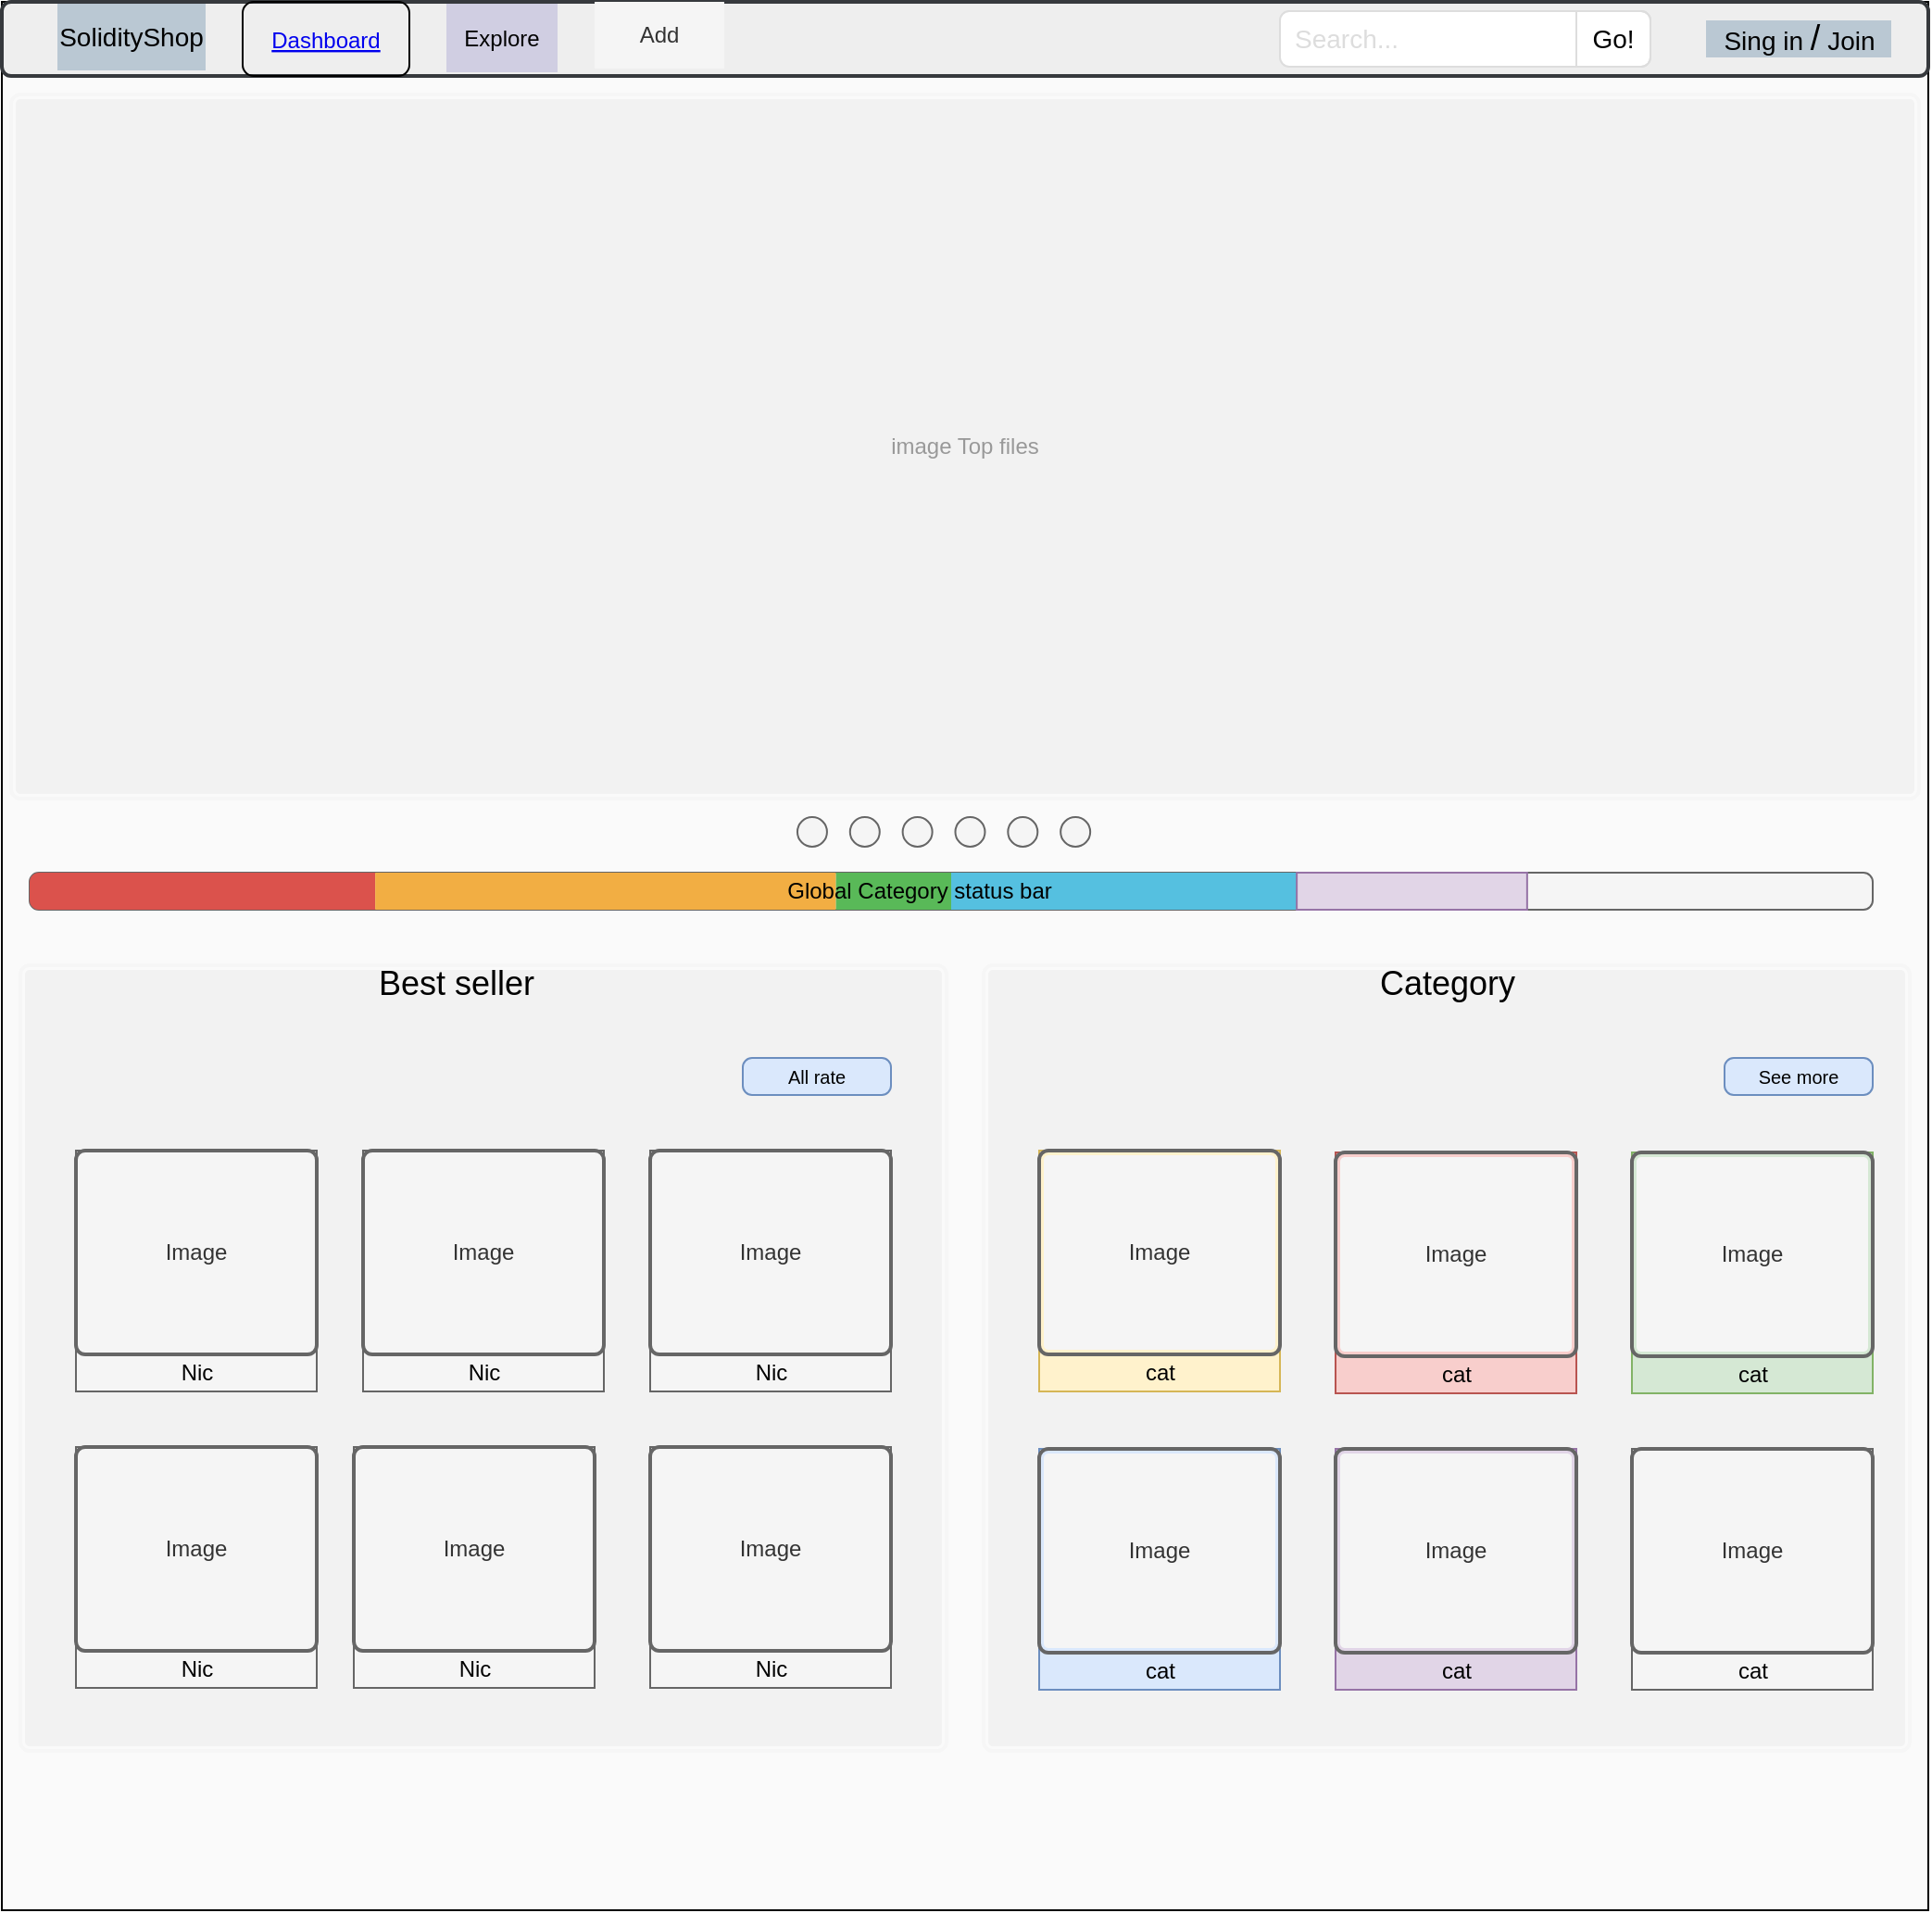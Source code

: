 <mxfile version="12.4.2" type="device" pages="3"><diagram name="Home" id="c9db0220-8083-56f3-ca83-edcdcd058819"><mxGraphModel dx="1287" dy="848" grid="1" gridSize="10" guides="1" tooltips="1" connect="1" arrows="1" fold="1" page="1" pageScale="1.5" pageWidth="826" pageHeight="1169" background="#ffffff" math="0" shadow="0"><root><mxCell id="0" style=";html=1;"/><mxCell id="1" style=";html=1;" parent="0"/><mxCell id="1-f6nb4jtubFd_U72TGi-42" value="" style="rounded=0;whiteSpace=wrap;html=1;fillColor=#FAFAFA;" vertex="1" parent="1"><mxGeometry x="80" y="160" width="1040" height="1030" as="geometry"/></mxCell><mxCell id="1-f6nb4jtubFd_U72TGi-43" value="" style="group" vertex="1" connectable="0" parent="1"><mxGeometry x="80" y="160" width="1040" height="1030" as="geometry"/></mxCell><mxCell id="1-f6nb4jtubFd_U72TGi-25" value="" style="html=1;shadow=0;dashed=0;shape=mxgraph.bootstrap.rrect;strokeColor=#36393d;rSize=5;fillColor=#eeeeee;strokeWidth=2;" vertex="1" parent="1-f6nb4jtubFd_U72TGi-43"><mxGeometry width="1040" height="40" as="geometry"/></mxCell><mxCell id="QiI8nsnVtI2az9owZU4_-3" value="Add" style="rounded=0;whiteSpace=wrap;html=1;strokeColor=none;fillColor=#f5f5f5;fontColor=#333333;" vertex="1" parent="1-f6nb4jtubFd_U72TGi-25"><mxGeometry x="320" width="70" height="36" as="geometry"/></mxCell><mxCell id="1-f6nb4jtubFd_U72TGi-26" value="SolidityShop" style="html=1;shadow=0;dashed=0;shape=mxgraph.bootstrap.rect;fontSize=14;whiteSpace=wrap;resizeHeight=1;fillColor=#bac8d3;strokeColor=none;" vertex="1" parent="1-f6nb4jtubFd_U72TGi-25"><mxGeometry width="80" height="36" relative="1" as="geometry"><mxPoint x="30" y="1" as="offset"/></mxGeometry></mxCell><mxCell id="1-f6nb4jtubFd_U72TGi-28" value="Explore" style="html=1;shadow=0;dashed=0;shape=mxgraph.bootstrap.rect;strokeColor=none;fillColor=#d0cee2;whiteSpace=wrap;resizeHeight=1;perimeterSpacing=0;" vertex="1" parent="1-f6nb4jtubFd_U72TGi-25"><mxGeometry width="60" height="37" relative="1" as="geometry"><mxPoint x="240" y="1" as="offset"/></mxGeometry></mxCell><mxCell id="1-f6nb4jtubFd_U72TGi-40" value="Search..." style="html=1;shadow=0;dashed=0;shape=mxgraph.bootstrap.rrect;rSize=5;strokeColor=#dddddd;align=left;spacingLeft=6;fontSize=14;fontColor=#dddddd;whiteSpace=wrap;" vertex="1" parent="1-f6nb4jtubFd_U72TGi-25"><mxGeometry x="690" y="5" width="200" height="30" as="geometry"/></mxCell><mxCell id="1-f6nb4jtubFd_U72TGi-41" value="Go!" style="html=1;shadow=0;dashed=0;shape=mxgraph.bootstrap.rightButton;rSize=5;strokeColor=#dddddd;fillColor=none;fontSize=14;whiteSpace=wrap;resizeHeight=1;" vertex="1" parent="1-f6nb4jtubFd_U72TGi-40"><mxGeometry x="1" width="40" height="30" relative="1" as="geometry"><mxPoint x="-40" as="offset"/></mxGeometry></mxCell><mxCell id="1-f6nb4jtubFd_U72TGi-44" value="&lt;font style=&quot;font-size: 14px&quot;&gt;Sing in&amp;nbsp;&lt;/font&gt;&lt;font style=&quot;font-size: 19px&quot;&gt;/&lt;/font&gt;&lt;font style=&quot;font-size: 14px&quot;&gt;&amp;nbsp;Join&lt;/font&gt;" style="text;html=1;align=center;verticalAlign=middle;resizable=0;points=[];;autosize=1;fillColor=#bac8d3;strokeColor=none;" vertex="1" parent="1-f6nb4jtubFd_U72TGi-25"><mxGeometry x="920" y="10" width="100" height="20" as="geometry"/></mxCell><UserObject label="Dashboard" link="data:page/id,1k-yaEYVkdQ9WmAWfdJ4" id="HbwYEr4eqBtxKxmJlLkY-1"><mxCell style="fontColor=#0000EE;fontStyle=4;rounded=1;overflow=hidden;spacing=10;strokeColor=#000000;fillColor=none;" vertex="1" parent="1-f6nb4jtubFd_U72TGi-25"><mxGeometry x="130" width="90" height="40" as="geometry"/></mxCell></UserObject><mxCell id="1-f6nb4jtubFd_U72TGi-54" value="" style="group;strokeColor=none;" vertex="1" connectable="0" parent="1-f6nb4jtubFd_U72TGi-43"><mxGeometry x="420" y="436" width="180" height="24" as="geometry"/></mxCell><mxCell id="1-f6nb4jtubFd_U72TGi-47" value="" style="ellipse;whiteSpace=wrap;html=1;aspect=fixed;fillColor=#f5f5f5;strokeColor=#666666;fontColor=#333333;" vertex="1" parent="1-f6nb4jtubFd_U72TGi-54"><mxGeometry x="9.474" y="4" width="16" height="16" as="geometry"/></mxCell><mxCell id="1-f6nb4jtubFd_U72TGi-48" value="" style="rounded=0;whiteSpace=wrap;html=1;fillColor=none;strokeColor=none;" vertex="1" parent="1-f6nb4jtubFd_U72TGi-54"><mxGeometry width="180" height="24" as="geometry"/></mxCell><mxCell id="1-f6nb4jtubFd_U72TGi-49" value="" style="ellipse;whiteSpace=wrap;html=1;aspect=fixed;fillColor=#f5f5f5;strokeColor=#666666;fontColor=#333333;" vertex="1" parent="1-f6nb4jtubFd_U72TGi-54"><mxGeometry x="37.895" y="4" width="16" height="16" as="geometry"/></mxCell><mxCell id="1-f6nb4jtubFd_U72TGi-50" value="" style="ellipse;whiteSpace=wrap;html=1;aspect=fixed;fillColor=#f5f5f5;strokeColor=#666666;fontColor=#333333;" vertex="1" parent="1-f6nb4jtubFd_U72TGi-54"><mxGeometry x="66.316" y="4" width="16" height="16" as="geometry"/></mxCell><mxCell id="1-f6nb4jtubFd_U72TGi-51" value="" style="ellipse;whiteSpace=wrap;html=1;aspect=fixed;fillColor=#f5f5f5;strokeColor=#666666;fontColor=#333333;" vertex="1" parent="1-f6nb4jtubFd_U72TGi-54"><mxGeometry x="94.737" y="4" width="16" height="16" as="geometry"/></mxCell><mxCell id="1-f6nb4jtubFd_U72TGi-52" value="" style="ellipse;whiteSpace=wrap;html=1;aspect=fixed;fillColor=#f5f5f5;strokeColor=#666666;fontColor=#333333;" vertex="1" parent="1-f6nb4jtubFd_U72TGi-54"><mxGeometry x="123.158" y="4" width="16" height="16" as="geometry"/></mxCell><mxCell id="1-f6nb4jtubFd_U72TGi-53" value="" style="ellipse;whiteSpace=wrap;html=1;aspect=fixed;fillColor=#f5f5f5;strokeColor=#666666;fontColor=#333333;" vertex="1" parent="1-f6nb4jtubFd_U72TGi-54"><mxGeometry x="151.579" y="4" width="16" height="16" as="geometry"/></mxCell><mxCell id="1-f6nb4jtubFd_U72TGi-55" value="" style="group" vertex="1" connectable="0" parent="1-f6nb4jtubFd_U72TGi-43"><mxGeometry width="1040" height="1030" as="geometry"/></mxCell><mxCell id="1-f6nb4jtubFd_U72TGi-45" value="image Top files" style="html=1;shadow=0;dashed=0;shape=mxgraph.bootstrap.image;align=center;rSize=5;strokeColor=#f6f6f6;fillColor=#F2F2F2;fontColor=#999999;strokeWidth=2;whiteSpace=wrap;" vertex="1" parent="1-f6nb4jtubFd_U72TGi-55"><mxGeometry x="5" y="50" width="1030" height="380" as="geometry"/></mxCell><mxCell id="1-f6nb4jtubFd_U72TGi-56" value="" style="html=1;shadow=0;dashed=0;shape=mxgraph.bootstrap.image;align=center;rSize=5;strokeColor=#f6f6f6;fillColor=#F2F2F2;fontColor=#999999;strokeWidth=2;whiteSpace=wrap;" vertex="1" parent="1"><mxGeometry x="610" y="680" width="500" height="424" as="geometry"/></mxCell><mxCell id="1-f6nb4jtubFd_U72TGi-57" value="" style="html=1;shadow=0;dashed=0;shape=mxgraph.bootstrap.image;align=center;rSize=5;strokeColor=#f6f6f6;fillColor=#F2F2F2;fontColor=#999999;strokeWidth=2;whiteSpace=wrap;" vertex="1" parent="1"><mxGeometry x="90" y="680" width="500" height="424" as="geometry"/></mxCell><mxCell id="1-f6nb4jtubFd_U72TGi-58" value="&lt;font style=&quot;font-size: 18px&quot;&gt;Category&lt;/font&gt;" style="text;html=1;align=center;verticalAlign=middle;resizable=0;points=[];;autosize=1;" vertex="1" parent="1"><mxGeometry x="815" y="680" width="90" height="20" as="geometry"/></mxCell><mxCell id="1-f6nb4jtubFd_U72TGi-61" value="" style="group;fillColor=#f5f5f5;strokeColor=#666666;fontColor=#333333;" vertex="1" connectable="0" parent="1"><mxGeometry x="120" y="780" width="130" height="130" as="geometry"/></mxCell><mxCell id="1-f6nb4jtubFd_U72TGi-59" value="Image" style="html=1;shadow=0;dashed=0;shape=mxgraph.bootstrap.image;align=center;rSize=5;strokeColor=#666666;fillColor=#f5f5f5;fontColor=#333333;strokeWidth=2;whiteSpace=wrap;" vertex="1" parent="1-f6nb4jtubFd_U72TGi-61"><mxGeometry width="130" height="110" as="geometry"/></mxCell><mxCell id="1-f6nb4jtubFd_U72TGi-60" value="Nic" style="text;html=1;align=center;verticalAlign=middle;resizable=0;points=[];;autosize=1;" vertex="1" parent="1-f6nb4jtubFd_U72TGi-61"><mxGeometry x="50" y="110" width="30" height="20" as="geometry"/></mxCell><mxCell id="1-f6nb4jtubFd_U72TGi-62" value="" style="group;fillColor=#f8cecc;strokeColor=#b85450;" vertex="1" connectable="0" parent="1"><mxGeometry x="800" y="781" width="130" height="130" as="geometry"/></mxCell><mxCell id="1-f6nb4jtubFd_U72TGi-63" value="Image" style="html=1;shadow=0;dashed=0;shape=mxgraph.bootstrap.image;align=center;rSize=5;strokeColor=#666666;fillColor=#f5f5f5;fontColor=#333333;strokeWidth=2;whiteSpace=wrap;" vertex="1" parent="1-f6nb4jtubFd_U72TGi-62"><mxGeometry width="130" height="110" as="geometry"/></mxCell><mxCell id="1-f6nb4jtubFd_U72TGi-64" value="cat" style="text;html=1;align=center;verticalAlign=middle;resizable=0;points=[];;autosize=1;" vertex="1" parent="1-f6nb4jtubFd_U72TGi-62"><mxGeometry x="50" y="110" width="30" height="20" as="geometry"/></mxCell><mxCell id="1-f6nb4jtubFd_U72TGi-65" value="" style="group;fillColor=#dae8fc;strokeColor=#6c8ebf;" vertex="1" connectable="0" parent="1"><mxGeometry x="640" y="941" width="130" height="130" as="geometry"/></mxCell><mxCell id="1-f6nb4jtubFd_U72TGi-66" value="Image" style="html=1;shadow=0;dashed=0;shape=mxgraph.bootstrap.image;align=center;rSize=5;strokeColor=#666666;fillColor=#f5f5f5;fontColor=#333333;strokeWidth=2;whiteSpace=wrap;" vertex="1" parent="1-f6nb4jtubFd_U72TGi-65"><mxGeometry width="130" height="110" as="geometry"/></mxCell><mxCell id="1-f6nb4jtubFd_U72TGi-67" value="cat" style="text;html=1;align=center;verticalAlign=middle;resizable=0;points=[];;autosize=1;" vertex="1" parent="1-f6nb4jtubFd_U72TGi-65"><mxGeometry x="50" y="110" width="30" height="20" as="geometry"/></mxCell><mxCell id="1-f6nb4jtubFd_U72TGi-68" value="" style="group;fillColor=#d5e8d4;strokeColor=#82b366;" vertex="1" connectable="0" parent="1"><mxGeometry x="960" y="781" width="130" height="130" as="geometry"/></mxCell><mxCell id="1-f6nb4jtubFd_U72TGi-69" value="Image" style="html=1;shadow=0;dashed=0;shape=mxgraph.bootstrap.image;align=center;rSize=5;strokeColor=#666666;fillColor=#f5f5f5;fontColor=#333333;strokeWidth=2;whiteSpace=wrap;" vertex="1" parent="1-f6nb4jtubFd_U72TGi-68"><mxGeometry width="130" height="110" as="geometry"/></mxCell><mxCell id="1-f6nb4jtubFd_U72TGi-70" value="cat" style="text;html=1;align=center;verticalAlign=middle;resizable=0;points=[];;autosize=1;" vertex="1" parent="1-f6nb4jtubFd_U72TGi-68"><mxGeometry x="50" y="110" width="30" height="20" as="geometry"/></mxCell><mxCell id="1-f6nb4jtubFd_U72TGi-71" value="" style="group;fillColor=#e1d5e7;strokeColor=#9673a6;" vertex="1" connectable="0" parent="1"><mxGeometry x="800" y="941" width="130" height="130" as="geometry"/></mxCell><mxCell id="1-f6nb4jtubFd_U72TGi-72" value="Image" style="html=1;shadow=0;dashed=0;shape=mxgraph.bootstrap.image;align=center;rSize=5;strokeColor=#666666;fillColor=#f5f5f5;fontColor=#333333;strokeWidth=2;whiteSpace=wrap;" vertex="1" parent="1-f6nb4jtubFd_U72TGi-71"><mxGeometry width="130" height="110" as="geometry"/></mxCell><mxCell id="1-f6nb4jtubFd_U72TGi-73" value="cat" style="text;html=1;align=center;verticalAlign=middle;resizable=0;points=[];;autosize=1;" vertex="1" parent="1-f6nb4jtubFd_U72TGi-71"><mxGeometry x="50" y="110" width="30" height="20" as="geometry"/></mxCell><mxCell id="1-f6nb4jtubFd_U72TGi-74" value="" style="group;fillColor=#f5f5f5;strokeColor=#666666;fontColor=#333333;" vertex="1" connectable="0" parent="1"><mxGeometry x="960" y="941" width="130" height="130" as="geometry"/></mxCell><mxCell id="1-f6nb4jtubFd_U72TGi-75" value="Image" style="html=1;shadow=0;dashed=0;shape=mxgraph.bootstrap.image;align=center;rSize=5;strokeColor=#666666;fillColor=#f5f5f5;fontColor=#333333;strokeWidth=2;whiteSpace=wrap;" vertex="1" parent="1-f6nb4jtubFd_U72TGi-74"><mxGeometry width="130" height="110" as="geometry"/></mxCell><mxCell id="1-f6nb4jtubFd_U72TGi-76" value="cat" style="text;html=1;align=center;verticalAlign=middle;resizable=0;points=[];;autosize=1;" vertex="1" parent="1-f6nb4jtubFd_U72TGi-74"><mxGeometry x="50" y="110" width="30" height="20" as="geometry"/></mxCell><mxCell id="1-f6nb4jtubFd_U72TGi-77" value="See more" style="html=1;shadow=0;dashed=0;shape=mxgraph.bootstrap.rrect;rSize=5;fillColor=#dae8fc;align=center;strokeColor=#6c8ebf;fontSize=10;whiteSpace=wrap;" vertex="1" parent="1"><mxGeometry x="1010" y="730" width="80" height="20" as="geometry"/></mxCell><mxCell id="1-f6nb4jtubFd_U72TGi-78" value="&lt;span style=&quot;font-size: 18px&quot;&gt;Best seller&lt;/span&gt;" style="text;html=1;align=center;verticalAlign=middle;resizable=0;points=[];;autosize=1;" vertex="1" parent="1"><mxGeometry x="275" y="680" width="100" height="20" as="geometry"/></mxCell><mxCell id="1-f6nb4jtubFd_U72TGi-79" value="" style="group;fillColor=#f5f5f5;strokeColor=#666666;fontColor=#333333;" vertex="1" connectable="0" parent="1"><mxGeometry x="275" y="780" width="130" height="130" as="geometry"/></mxCell><mxCell id="1-f6nb4jtubFd_U72TGi-80" value="Image" style="html=1;shadow=0;dashed=0;shape=mxgraph.bootstrap.image;align=center;rSize=5;strokeColor=#666666;fillColor=#f5f5f5;fontColor=#333333;strokeWidth=2;whiteSpace=wrap;" vertex="1" parent="1-f6nb4jtubFd_U72TGi-79"><mxGeometry width="130" height="110" as="geometry"/></mxCell><mxCell id="1-f6nb4jtubFd_U72TGi-81" value="Nic" style="text;html=1;align=center;verticalAlign=middle;resizable=0;points=[];;autosize=1;" vertex="1" parent="1-f6nb4jtubFd_U72TGi-79"><mxGeometry x="50" y="110" width="30" height="20" as="geometry"/></mxCell><mxCell id="1-f6nb4jtubFd_U72TGi-82" value="" style="group;fillColor=#f5f5f5;strokeColor=#666666;fontColor=#333333;" vertex="1" connectable="0" parent="1"><mxGeometry x="430" y="780" width="130" height="130" as="geometry"/></mxCell><mxCell id="1-f6nb4jtubFd_U72TGi-83" value="Image" style="html=1;shadow=0;dashed=0;shape=mxgraph.bootstrap.image;align=center;rSize=5;strokeColor=#666666;fillColor=#f5f5f5;fontColor=#333333;strokeWidth=2;whiteSpace=wrap;" vertex="1" parent="1-f6nb4jtubFd_U72TGi-82"><mxGeometry width="130" height="110" as="geometry"/></mxCell><mxCell id="1-f6nb4jtubFd_U72TGi-84" value="Nic" style="text;html=1;align=center;verticalAlign=middle;resizable=0;points=[];;autosize=1;" vertex="1" parent="1-f6nb4jtubFd_U72TGi-82"><mxGeometry x="50" y="110" width="30" height="20" as="geometry"/></mxCell><mxCell id="1-f6nb4jtubFd_U72TGi-85" value="" style="group;fillColor=#f5f5f5;strokeColor=#666666;fontColor=#333333;" vertex="1" connectable="0" parent="1"><mxGeometry x="120" y="940" width="130" height="130" as="geometry"/></mxCell><mxCell id="1-f6nb4jtubFd_U72TGi-86" value="Image" style="html=1;shadow=0;dashed=0;shape=mxgraph.bootstrap.image;align=center;rSize=5;strokeColor=#666666;fillColor=#f5f5f5;fontColor=#333333;strokeWidth=2;whiteSpace=wrap;" vertex="1" parent="1-f6nb4jtubFd_U72TGi-85"><mxGeometry width="130" height="110" as="geometry"/></mxCell><mxCell id="1-f6nb4jtubFd_U72TGi-87" value="Nic" style="text;html=1;align=center;verticalAlign=middle;resizable=0;points=[];;autosize=1;" vertex="1" parent="1-f6nb4jtubFd_U72TGi-85"><mxGeometry x="50" y="110" width="30" height="20" as="geometry"/></mxCell><mxCell id="1-f6nb4jtubFd_U72TGi-88" value="" style="group;fillColor=#f5f5f5;strokeColor=#666666;fontColor=#333333;" vertex="1" connectable="0" parent="1"><mxGeometry x="430" y="940" width="130" height="130" as="geometry"/></mxCell><mxCell id="1-f6nb4jtubFd_U72TGi-89" value="Image" style="html=1;shadow=0;dashed=0;shape=mxgraph.bootstrap.image;align=center;rSize=5;strokeColor=#666666;fillColor=#f5f5f5;fontColor=#333333;strokeWidth=2;whiteSpace=wrap;" vertex="1" parent="1-f6nb4jtubFd_U72TGi-88"><mxGeometry width="130" height="110" as="geometry"/></mxCell><mxCell id="1-f6nb4jtubFd_U72TGi-90" value="Nic" style="text;html=1;align=center;verticalAlign=middle;resizable=0;points=[];;autosize=1;" vertex="1" parent="1-f6nb4jtubFd_U72TGi-88"><mxGeometry x="50" y="110" width="30" height="20" as="geometry"/></mxCell><mxCell id="1-f6nb4jtubFd_U72TGi-91" value="" style="group;fillColor=#f5f5f5;strokeColor=#666666;fontColor=#333333;" vertex="1" connectable="0" parent="1"><mxGeometry x="270" y="940" width="130" height="130" as="geometry"/></mxCell><mxCell id="1-f6nb4jtubFd_U72TGi-92" value="Image" style="html=1;shadow=0;dashed=0;shape=mxgraph.bootstrap.image;align=center;rSize=5;strokeColor=#666666;fillColor=#f5f5f5;fontColor=#333333;strokeWidth=2;whiteSpace=wrap;" vertex="1" parent="1-f6nb4jtubFd_U72TGi-91"><mxGeometry width="130" height="110" as="geometry"/></mxCell><mxCell id="1-f6nb4jtubFd_U72TGi-93" value="Nic" style="text;html=1;align=center;verticalAlign=middle;resizable=0;points=[];;autosize=1;" vertex="1" parent="1-f6nb4jtubFd_U72TGi-91"><mxGeometry x="50" y="110" width="30" height="20" as="geometry"/></mxCell><mxCell id="1-f6nb4jtubFd_U72TGi-94" value="" style="group;fillColor=#fff2cc;strokeColor=#d6b656;" vertex="1" connectable="0" parent="1"><mxGeometry x="640" y="780" width="130" height="130" as="geometry"/></mxCell><mxCell id="1-f6nb4jtubFd_U72TGi-95" value="Image" style="html=1;shadow=0;dashed=0;shape=mxgraph.bootstrap.image;align=center;rSize=5;strokeColor=#666666;fillColor=#f5f5f5;fontColor=#333333;strokeWidth=2;whiteSpace=wrap;" vertex="1" parent="1-f6nb4jtubFd_U72TGi-94"><mxGeometry width="130" height="110" as="geometry"/></mxCell><mxCell id="1-f6nb4jtubFd_U72TGi-96" value="cat" style="text;html=1;align=center;verticalAlign=middle;resizable=0;points=[];;autosize=1;" vertex="1" parent="1-f6nb4jtubFd_U72TGi-94"><mxGeometry x="50" y="110" width="30" height="20" as="geometry"/></mxCell><mxCell id="1-f6nb4jtubFd_U72TGi-97" value="All rate" style="html=1;shadow=0;dashed=0;shape=mxgraph.bootstrap.rrect;rSize=5;fillColor=#dae8fc;align=center;strokeColor=#6c8ebf;fontSize=10;whiteSpace=wrap;" vertex="1" parent="1"><mxGeometry x="480" y="730" width="80" height="20" as="geometry"/></mxCell><mxCell id="1-f6nb4jtubFd_U72TGi-98" value="" style="html=1;shadow=0;dashed=0;shape=mxgraph.bootstrap.rrect;rSize=5;strokeColor=#666666;fillColor=#f5f5f5;whiteSpace=wrap;fontColor=#333333;" vertex="1" parent="1"><mxGeometry x="95" y="630" width="995" height="20" as="geometry"/></mxCell><mxCell id="1-f6nb4jtubFd_U72TGi-99" value="" style="html=1;shadow=0;dashed=0;shape=mxgraph.bootstrap.leftButton;rSize=5;strokeColor=none;fillColor=#DB524C;whiteSpace=wrap;" vertex="1" parent="1-f6nb4jtubFd_U72TGi-98"><mxGeometry width="186.563" height="20" as="geometry"/></mxCell><mxCell id="1-f6nb4jtubFd_U72TGi-100" value="" style="rect;strokeColor=none;fillColor=#F2AE43;html=1;whiteSpace=wrap;" vertex="1" parent="1-f6nb4jtubFd_U72TGi-98"><mxGeometry x="186.563" width="248.75" height="20" as="geometry"/></mxCell><mxCell id="1-f6nb4jtubFd_U72TGi-101" value="" style="rect;strokeColor=none;fillColor=#59B958;html=1;whiteSpace=wrap;" vertex="1" parent="1-f6nb4jtubFd_U72TGi-98"><mxGeometry x="435.313" width="62.188" height="20" as="geometry"/></mxCell><mxCell id="1-f6nb4jtubFd_U72TGi-102" value="" style="rect;strokeColor=none;fillColor=#55C0E0;html=1;whiteSpace=wrap;" vertex="1" parent="1-f6nb4jtubFd_U72TGi-98"><mxGeometry x="497.5" width="186.563" height="20" as="geometry"/></mxCell><mxCell id="1-f6nb4jtubFd_U72TGi-113" value="" style="rect;strokeColor=#9673a6;fillColor=#e1d5e7;html=1;whiteSpace=wrap;" vertex="1" parent="1-f6nb4jtubFd_U72TGi-98"><mxGeometry x="684.065" width="124.37" height="20" as="geometry"/></mxCell><mxCell id="1-f6nb4jtubFd_U72TGi-110" value="Global Category status bar" style="text;html=1;align=center;verticalAlign=middle;resizable=0;points=[];;autosize=1;" vertex="1" parent="1"><mxGeometry x="495" y="630" width="160" height="20" as="geometry"/></mxCell></root></mxGraphModel></diagram><diagram id="1k-yaEYVkdQ9WmAWfdJ4" name="Dashboard"><mxGraphModel dx="1287" dy="848" grid="1" gridSize="10" guides="1" tooltips="1" connect="1" arrows="1" fold="1" page="1" pageScale="1" pageWidth="827" pageHeight="1169" math="0" shadow="0"><root><mxCell id="mKHDz3mH6AXfogok3Oxh-0"/><mxCell id="mKHDz3mH6AXfogok3Oxh-1" style="" parent="mKHDz3mH6AXfogok3Oxh-0"/><mxCell id="OuTHkz8-SYfVdobByz-N-1" value="" style="group" vertex="1" connectable="0" parent="mKHDz3mH6AXfogok3Oxh-1"><mxGeometry x="80" y="134" width="1040" height="1035" as="geometry"/></mxCell><mxCell id="OuTHkz8-SYfVdobByz-N-2" value="" style="html=1;shadow=0;dashed=0;shape=mxgraph.bootstrap.rrect;strokeColor=#36393d;rSize=5;fillColor=#eeeeee;strokeWidth=2;" vertex="1" parent="OuTHkz8-SYfVdobByz-N-1"><mxGeometry y="16" width="1040" height="40" as="geometry"/></mxCell><mxCell id="OuTHkz8-SYfVdobByz-N-3" value="Add" style="rounded=0;whiteSpace=wrap;html=1;strokeColor=none;fillColor=#f5f5f5;fontColor=#333333;" vertex="1" parent="OuTHkz8-SYfVdobByz-N-2"><mxGeometry x="320" width="70" height="36" as="geometry"/></mxCell><mxCell id="OuTHkz8-SYfVdobByz-N-4" value="SolidityShop" style="html=1;shadow=0;dashed=0;shape=mxgraph.bootstrap.rect;fontSize=14;whiteSpace=wrap;resizeHeight=1;fillColor=#bac8d3;strokeColor=none;" vertex="1" parent="OuTHkz8-SYfVdobByz-N-2"><mxGeometry width="80" height="36" relative="1" as="geometry"><mxPoint x="30" y="1" as="offset"/></mxGeometry></mxCell><mxCell id="OuTHkz8-SYfVdobByz-N-5" value="Explore" style="html=1;shadow=0;dashed=0;shape=mxgraph.bootstrap.rect;strokeColor=none;fillColor=#d0cee2;whiteSpace=wrap;resizeHeight=1;" vertex="1" parent="OuTHkz8-SYfVdobByz-N-2"><mxGeometry width="60" height="37" relative="1" as="geometry"><mxPoint x="240" y="1" as="offset"/></mxGeometry></mxCell><mxCell id="OuTHkz8-SYfVdobByz-N-6" value="Search..." style="html=1;shadow=0;dashed=0;shape=mxgraph.bootstrap.rrect;rSize=5;strokeColor=#dddddd;align=left;spacingLeft=6;fontSize=14;fontColor=#dddddd;whiteSpace=wrap;" vertex="1" parent="OuTHkz8-SYfVdobByz-N-2"><mxGeometry x="690" y="5" width="200" height="30" as="geometry"/></mxCell><mxCell id="OuTHkz8-SYfVdobByz-N-7" value="Go!" style="html=1;shadow=0;dashed=0;shape=mxgraph.bootstrap.rightButton;rSize=5;strokeColor=#dddddd;fillColor=none;fontSize=14;whiteSpace=wrap;resizeHeight=1;" vertex="1" parent="OuTHkz8-SYfVdobByz-N-6"><mxGeometry x="1" width="40" height="30" relative="1" as="geometry"><mxPoint x="-40" as="offset"/></mxGeometry></mxCell><mxCell id="OuTHkz8-SYfVdobByz-N-8" value="&lt;font style=&quot;font-size: 14px&quot;&gt;Sing in&amp;nbsp;&lt;/font&gt;&lt;font style=&quot;font-size: 19px&quot;&gt;/&lt;/font&gt;&lt;font style=&quot;font-size: 14px&quot;&gt;&amp;nbsp;Join&lt;/font&gt;" style="text;html=1;align=center;verticalAlign=middle;resizable=0;points=[];;autosize=1;fillColor=#bac8d3;strokeColor=none;" vertex="1" parent="OuTHkz8-SYfVdobByz-N-2"><mxGeometry x="920" y="10" width="100" height="20" as="geometry"/></mxCell><UserObject label="Dashboard" link="data:page/id,1k-yaEYVkdQ9WmAWfdJ4" id="OuTHkz8-SYfVdobByz-N-9"><mxCell style="fontColor=#0000EE;fontStyle=4;rounded=1;overflow=hidden;spacing=10;strokeColor=#000000;fillColor=none;" vertex="1" parent="OuTHkz8-SYfVdobByz-N-2"><mxGeometry x="130" width="90" height="40" as="geometry"/></mxCell></UserObject><mxCell id="OuTHkz8-SYfVdobByz-N-0" value="" style="rounded=0;whiteSpace=wrap;html=1;fillColor=#ffffff;" vertex="1" parent="OuTHkz8-SYfVdobByz-N-1"><mxGeometry y="56" width="1040" height="1030" as="geometry"/></mxCell><mxCell id="OuTHkz8-SYfVdobByz-N-62" value="" style="html=1;shadow=0;dashed=0;shape=mxgraph.bootstrap.rrect;rSize=5;strokeColor=#666666;fillColor=#f5f5f5;whiteSpace=wrap;fontColor=#333333;" vertex="1" parent="OuTHkz8-SYfVdobByz-N-1"><mxGeometry x="250" y="130" width="760" height="20" as="geometry"/></mxCell><mxCell id="OuTHkz8-SYfVdobByz-N-63" value="" style="html=1;shadow=0;dashed=0;shape=mxgraph.bootstrap.leftButton;rSize=5;strokeColor=none;fillColor=#DB524C;whiteSpace=wrap;" vertex="1" parent="OuTHkz8-SYfVdobByz-N-62"><mxGeometry width="142.5" height="20" as="geometry"/></mxCell><mxCell id="OuTHkz8-SYfVdobByz-N-64" value="" style="rect;strokeColor=none;fillColor=#F2AE43;html=1;whiteSpace=wrap;" vertex="1" parent="OuTHkz8-SYfVdobByz-N-62"><mxGeometry x="142.5" width="190.0" height="20" as="geometry"/></mxCell><mxCell id="OuTHkz8-SYfVdobByz-N-65" value="" style="rect;strokeColor=none;fillColor=#59B958;html=1;whiteSpace=wrap;" vertex="1" parent="OuTHkz8-SYfVdobByz-N-62"><mxGeometry x="332.5" width="47.5" height="20" as="geometry"/></mxCell><mxCell id="OuTHkz8-SYfVdobByz-N-66" value="" style="rect;strokeColor=none;fillColor=#55C0E0;html=1;whiteSpace=wrap;" vertex="1" parent="OuTHkz8-SYfVdobByz-N-62"><mxGeometry x="380.0" width="142.5" height="20" as="geometry"/></mxCell><mxCell id="OuTHkz8-SYfVdobByz-N-67" value="" style="rect;strokeColor=#9673a6;fillColor=#e1d5e7;html=1;whiteSpace=wrap;" vertex="1" parent="OuTHkz8-SYfVdobByz-N-62"><mxGeometry x="522.502" width="94.996" height="20" as="geometry"/></mxCell><mxCell id="OuTHkz8-SYfVdobByz-N-68" value="Personal Category satistic" style="text;html=1;align=center;verticalAlign=middle;resizable=0;points=[];;autosize=1;" vertex="1" parent="OuTHkz8-SYfVdobByz-N-62"><mxGeometry x="313.166" width="150" height="20" as="geometry"/></mxCell><mxCell id="BvLzSI6MLlmRD1lW9sVi-4" value="&lt;font style=&quot;font-size: 25px&quot;&gt;Dashboard&lt;/font&gt;" style="text;html=1;align=center;verticalAlign=middle;resizable=0;points=[];;autosize=1;" vertex="1" parent="OuTHkz8-SYfVdobByz-N-1"><mxGeometry x="40" y="130" width="140" height="20" as="geometry"/></mxCell><mxCell id="6Mmz6ergrrDQIAH1HB8U-3" value="" style="html=1;shadow=0;dashed=0;shape=mxgraph.bootstrap.rrect;rSize=5;strokeColor=#dddddd;fillColor=#ffffff;spacingLeft=50;fontSize=14;align=left;fontColor=#dddddd;whiteSpace=wrap;" vertex="1" parent="OuTHkz8-SYfVdobByz-N-1"><mxGeometry x="430" y="76" width="540" height="30" as="geometry"/></mxCell><mxCell id="6Mmz6ergrrDQIAH1HB8U-4" value="My Hash :&amp;nbsp; ITH" style="html=1;shadow=0;dashed=0;shape=mxgraph.bootstrap.leftButton;rSize=5;strokeColor=#dddddd;fillColor=#f0f0f0;whiteSpace=wrap;resizeHeight=1;" vertex="1" parent="6Mmz6ergrrDQIAH1HB8U-3"><mxGeometry width="140" height="30" relative="1" as="geometry"/></mxCell><mxCell id="6Mmz6ergrrDQIAH1HB8U-5" value="&lt;span style=&quot;color: rgba(0 , 0 , 0 , 0) ; font-family: monospace ; font-size: 0px ; white-space: nowrap&quot;&gt;%3CmxGraphModel%3E%3Croot%3E%3CmxCell%20id%3D%220%22%2F%3E%3CmxCell%20id%3D%221%22%20parent%3D%220%22%2F%3E%3CmxCell%20id%3D%222%22%20value%3D%22%22%20style%3D%22group%22%20vertex%3D%221%22%20connectable%3D%220%22%20parent%3D%221%22%3E%3CmxGeometry%20x%3D%2280%22%20y%3D%22160%22%20width%3D%221040%22%20height%3D%221035%22%20as%3D%22geometry%22%2F%3E%3C%2FmxCell%3E%3CmxCell%20id%3D%223%22%20value%3D%22%22%20style%3D%22html%3D1%3Bshadow%3D0%3Bdashed%3D0%3Bshape%3Dmxgraph.bootstrap.rrect%3BstrokeColor%3D%2336393d%3BrSize%3D5%3BfillColor%3D%23eeeeee%3BstrokeWidth%3D2%3B%22%20vertex%3D%221%22%20parent%3D%222%22%3E%3CmxGeometry%20width%3D%221040%22%20height%3D%2240%22%20as%3D%22geometry%22%2F%3E%3C%2FmxCell%3E%3CmxCell%20id%3D%224%22%20value%3D%22Add%22%20style%3D%22rounded%3D0%3BwhiteSpace%3Dwrap%3Bhtml%3D1%3BstrokeColor%3Dnone%3BfillColor%3D%23f5f5f5%3BfontColor%3D%23333333%3B%22%20vertex%3D%221%22%20parent%3D%223%22%3E%3CmxGeometry%20x%3D%22320%22%20width%3D%2270%22%20height%3D%2236%22%20as%3D%22geometry%22%2F%3E%3C%2FmxCell%3E%3CmxCell%20id%3D%225%22%20value%3D%22SolidityShop%22%20style%3D%22html%3D1%3Bshadow%3D0%3Bdashed%3D0%3Bshape%3Dmxgraph.bootstrap.rect%3BfontSize%3D14%3BwhiteSpace%3Dwrap%3BresizeHeight%3D1%3BfillColor%3D%23bac8d3%3BstrokeColor%3Dnone%3B%22%20vertex%3D%221%22%20parent%3D%223%22%3E%3CmxGeometry%20width%3D%2280%22%20height%3D%2236%22%20relative%3D%221%22%20as%3D%22geometry%22%3E%3CmxPoint%20x%3D%2230%22%20y%3D%221%22%20as%3D%22offset%22%2F%3E%3C%2FmxGeometry%3E%3C%2FmxCell%3E%3CmxCell%20id%3D%226%22%20value%3D%22Explore%22%20style%3D%22html%3D1%3Bshadow%3D0%3Bdashed%3D0%3Bshape%3Dmxgraph.bootstrap.rect%3BstrokeColor%3Dnone%3BfillColor%3D%23d0cee2%3BwhiteSpace%3Dwrap%3BresizeHeight%3D1%3B%22%20vertex%3D%221%22%20parent%3D%223%22%3E%3CmxGeometry%20width%3D%2260%22%20height%3D%2237%22%20relative%3D%221%22%20as%3D%22geometry%22%3E%3CmxPoint%20x%3D%22240%22%20y%3D%221%22%20as%3D%22offset%22%2F%3E%3C%2FmxGeometry%3E%3C%2FmxCell%3E%3CmxCell%20id%3D%227%22%20value%3D%22Search...%22%20style%3D%22html%3D1%3Bshadow%3D0%3Bdashed%3D0%3Bshape%3Dmxgraph.bootstrap.rrect%3BrSize%3D5%3BstrokeColor%3D%23dddddd%3Balign%3Dleft%3BspacingLeft%3D6%3BfontSize%3D14%3BfontColor%3D%23dddddd%3BwhiteSpace%3Dwrap%3B%22%20vertex%3D%221%22%20parent%3D%223%22%3E%3CmxGeometry%20x%3D%22690%22%20y%3D%225%22%20width%3D%22200%22%20height%3D%2230%22%20as%3D%22geometry%22%2F%3E%3C%2FmxCell%3E%3CmxCell%20id%3D%228%22%20value%3D%22Go!%22%20style%3D%22html%3D1%3Bshadow%3D0%3Bdashed%3D0%3Bshape%3Dmxgraph.bootstrap.rightButton%3BrSize%3D5%3BstrokeColor%3D%23dddddd%3BfillColor%3Dnone%3BfontSize%3D14%3BwhiteSpace%3Dwrap%3BresizeHeight%3D1%3B%22%20vertex%3D%221%22%20parent%3D%227%22%3E%3CmxGeometry%20x%3D%221%22%20width%3D%2240%22%20height%3D%2230%22%20relative%3D%221%22%20as%3D%22geometry%22%3E%3CmxPoint%20x%3D%22-40%22%20as%3D%22offset%22%2F%3E%3C%2FmxGeometry%3E%3C%2FmxCell%3E%3CmxCell%20id%3D%229%22%20value%3D%22%26lt%3Bfont%20style%3D%26quot%3Bfont-size%3A%2014px%26quot%3B%26gt%3BSing%20in%26amp%3Bnbsp%3B%26lt%3B%2Ffont%26gt%3B%26lt%3Bfont%20style%3D%26quot%3Bfont-size%3A%2019px%26quot%3B%26gt%3B%2F%26lt%3B%2Ffont%26gt%3B%26lt%3Bfont%20style%3D%26quot%3Bfont-size%3A%2014px%26quot%3B%26gt%3B%26amp%3Bnbsp%3BJoin%26lt%3B%2Ffont%26gt%3B%22%20style%3D%22text%3Bhtml%3D1%3Balign%3Dcenter%3BverticalAlign%3Dmiddle%3Bresizable%3D0%3Bpoints%3D%5B%5D%3B%3Bautosize%3D1%3BfillColor%3D%23bac8d3%3BstrokeColor%3Dnone%3B%22%20vertex%3D%221%22%20parent%3D%223%22%3E%3CmxGeometry%20x%3D%22920%22%20y%3D%2210%22%20width%3D%22100%22%20height%3D%2220%22%20as%3D%22geometry%22%2F%3E%3C%2FmxCell%3E%3CUserObject%20label%3D%22Dashboard%22%20link%3D%22data%3Apage%2Fid%2C1k-yaEYVkdQ9WmAWfdJ4%22%20id%3D%2210%22%3E%3CmxCell%20style%3D%22fontColor%3D%230000EE%3BfontStyle%3D4%3Brounded%3D1%3Boverflow%3Dhidden%3Bspacing%3D10%3BstrokeColor%3D%23000000%3BfillColor%3Dnone%3B%22%20vertex%3D%221%22%20parent%3D%223%22%3E%3CmxGeometry%20x%3D%22130%22%20width%3D%2290%22%20height%3D%2240%22%20as%3D%22geometry%22%2F%3E%3C%2FmxCell%3E%3C%2FUserObject%3E%3CmxCell%20id%3D%2211%22%20value%3D%22%22%20style%3D%22rounded%3D0%3BwhiteSpace%3Dwrap%3Bhtml%3D1%3BfillColor%3D%23ffffff%3B%22%20vertex%3D%221%22%20parent%3D%222%22%3E%3CmxGeometry%20y%3D%2240%22%20width%3D%221040%22%20height%3D%221030%22%20as%3D%22geometry%22%2F%3E%3C%2FmxCell%3E%3CmxCell%20id%3D%2212%22%20value%3D%22%22%20style%3D%22html%3D1%3Bshadow%3D0%3Bdashed%3D0%3Bshape%3Dmxgraph.bootstrap.rrect%3BrSize%3D5%3BstrokeColor%3D%23666666%3BfillColor%3D%23f5f5f5%3BwhiteSpace%3Dwrap%3BfontColor%3D%23333333%3B%22%20vertex%3D%221%22%20parent%3D%222%22%3E%3CmxGeometry%20x%3D%22250%22%20y%3D%22130%22%20width%3D%22760%22%20height%3D%2220%22%20as%3D%22geometry%22%2F%3E%3C%2FmxCell%3E%3CmxCell%20id%3D%2213%22%20value%3D%22%22%20style%3D%22html%3D1%3Bshadow%3D0%3Bdashed%3D0%3Bshape%3Dmxgraph.bootstrap.leftButton%3BrSize%3D5%3BstrokeColor%3Dnone%3BfillColor%3D%23DB524C%3BwhiteSpace%3Dwrap%3B%22%20vertex%3D%221%22%20parent%3D%2212%22%3E%3CmxGeometry%20width%3D%22142.5%22%20height%3D%2220%22%20as%3D%22geometry%22%2F%3E%3C%2FmxCell%3E%3CmxCell%20id%3D%2214%22%20value%3D%22%22%20style%3D%22rect%3BstrokeColor%3Dnone%3BfillColor%3D%23F2AE43%3Bhtml%3D1%3BwhiteSpace%3Dwrap%3B%22%20vertex%3D%221%22%20parent%3D%2212%22%3E%3CmxGeometry%20x%3D%22142.5%22%20width%3D%22190.0%22%20height%3D%2220%22%20as%3D%22geometry%22%2F%3E%3C%2FmxCell%3E%3CmxCell%20id%3D%2215%22%20value%3D%22%22%20style%3D%22rect%3BstrokeColor%3Dnone%3BfillColor%3D%2359B958%3Bhtml%3D1%3BwhiteSpace%3Dwrap%3B%22%20vertex%3D%221%22%20parent%3D%2212%22%3E%3CmxGeometry%20x%3D%22332.5%22%20width%3D%2247.5%22%20height%3D%2220%22%20as%3D%22geometry%22%2F%3E%3C%2FmxCell%3E%3CmxCell%20id%3D%2216%22%20value%3D%22%22%20style%3D%22rect%3BstrokeColor%3Dnone%3BfillColor%3D%2355C0E0%3Bhtml%3D1%3BwhiteSpace%3Dwrap%3B%22%20vertex%3D%221%22%20parent%3D%2212%22%3E%3CmxGeometry%20x%3D%22380.0%22%20width%3D%22142.5%22%20height%3D%2220%22%20as%3D%22geometry%22%2F%3E%3C%2FmxCell%3E%3CmxCell%20id%3D%2217%22%20value%3D%22%22%20style%3D%22rect%3BstrokeColor%3D%239673a6%3BfillColor%3D%23e1d5e7%3Bhtml%3D1%3BwhiteSpace%3Dwrap%3B%22%20vertex%3D%221%22%20parent%3D%2212%22%3E%3CmxGeometry%20x%3D%22522.502%22%20width%3D%2294.996%22%20height%3D%2220%22%20as%3D%22geometry%22%2F%3E%3C%2FmxCell%3E%3CmxCell%20id%3D%2218%22%20value%3D%22Personal%20Category%20satistic%22%20style%3D%22text%3Bhtml%3D1%3Balign%3Dcenter%3BverticalAlign%3Dmiddle%3Bresizable%3D0%3Bpoints%3D%5B%5D%3B%3Bautosize%3D1%3B%22%20vertex%3D%221%22%20parent%3D%2212%22%3E%3CmxGeometry%20x%3D%22313.166%22%20width%3D%22150%22%20height%3D%2220%22%20as%3D%22geometry%22%2F%3E%3C%2FmxCell%3E%3CmxCell%20id%3D%2219%22%20value%3D%22%26lt%3Bfont%20style%3D%26quot%3Bfont-size%3A%2025px%26quot%3B%26gt%3BDashboard%26lt%3B%2Ffont%26gt%3B%22%20style%3D%22text%3Bhtml%3D1%3Balign%3Dcenter%3BverticalAlign%3Dmiddle%3Bresizable%3D0%3Bpoints%3D%5B%5D%3B%3Bautosize%3D1%3B%22%20vertex%3D%221%22%20parent%3D%222%22%3E%3CmxGeometry%20x%3D%2240%22%20y%3D%22130%22%20width%3D%22140%22%20height%3D%2220%22%20as%3D%22geometry%22%2F%3E%3C%2FmxCell%3E%3CmxCell%20id%3D%2220%22%20value%3D%22%22%20style%3D%22line%3BstrokeWidth%3D2%3Bhtml%3D1%3BfillColor%3Dnone%3B%22%20vertex%3D%221%22%20parent%3D%221%22%3E%3CmxGeometry%20x%3D%2290%22%20y%3D%22260%22%20width%3D%221010%22%20height%3D%2210%22%20as%3D%22geometry%22%2F%3E%3C%2FmxCell%3E%3CmxCell%20id%3D%2221%22%20value%3D%22%26lt%3Bfont%20style%3D%26quot%3Bfont-size%3A%2019px%26quot%3B%26gt%3BMy%20accaunt%26lt%3B%2Ffont%26gt%3B%22%20style%3D%22text%3Bhtml%3D1%3Balign%3Dcenter%3BverticalAlign%3Dmiddle%3Bresizable%3D0%3Bpoints%3D%5B%5D%3B%3Bautosize%3D1%3B%22%20vertex%3D%221%22%20parent%3D%221%22%3E%3CmxGeometry%20x%3D%22100%22%20y%3D%22223%22%20width%3D%22110%22%20height%3D%2220%22%20as%3D%22geometry%22%2F%3E%3C%2FmxCell%3E%3CmxCell%20id%3D%2222%22%20value%3D%22%26lt%3Bspan%20style%3D%26quot%3Bfont-size%3A%2019px%26quot%3B%26gt%3Bcollection%26lt%3B%2Fspan%26gt%3B%22%20style%3D%22text%3Bhtml%3D1%3Balign%3Dcenter%3BverticalAlign%3Dmiddle%3Bresizable%3D0%3Bpoints%3D%5B%5D%3B%3Bautosize%3D1%3B%22%20vertex%3D%221%22%20parent%3D%221%22%3E%3CmxGeometry%20x%3D%22230%22%20y%3D%22223%22%20width%3D%2290%22%20height%3D%2220%22%20as%3D%22geometry%22%2F%3E%3C%2FmxCell%3E%3CmxCell%20id%3D%2223%22%20value%3D%22%26lt%3Bspan%20style%3D%26quot%3Bfont-size%3A%2019px%26quot%3B%26gt%3BwhishList%26lt%3B%2Fspan%26gt%3B%22%20style%3D%22text%3Bhtml%3D1%3Balign%3Dcenter%3BverticalAlign%3Dmiddle%3Bresizable%3D0%3Bpoints%3D%5B%5D%3B%3Bautosize%3D1%3B%22%20vertex%3D%221%22%20parent%3D%221%22%3E%3CmxGeometry%20x%3D%22340%22%20y%3D%22223%22%20width%3D%2290%22%20height%3D%2220%22%20as%3D%22geometry%22%2F%3E%3C%2FmxCell%3E%3C%2Froot%3E%3C%2FmxGraphModel%3E&lt;/span&gt;.00" style="html=1;shadow=0;dashed=0;shape=mxgraph.bootstrap.rightButton;rSize=5;strokeColor=#dddddd;fillColor=#f0f0f0;whiteSpace=wrap;resizeHeight=1;" vertex="1" parent="6Mmz6ergrrDQIAH1HB8U-3"><mxGeometry x="1" width="81" height="30" relative="1" as="geometry"><mxPoint x="-81" as="offset"/></mxGeometry></mxCell><mxCell id="ZJ_ISt2v4aL2aZzFURmY-8" value="" style="html=1;shadow=0;dashed=0;shape=mxgraph.bootstrap.image;align=center;rSize=5;strokeColor=#f6f6f6;fillColor=#f6f6f6;fontColor=#999999;strokeWidth=2;whiteSpace=wrap;" vertex="1" parent="OuTHkz8-SYfVdobByz-N-1"><mxGeometry x="520" y="200" width="490" height="810" as="geometry"/></mxCell><mxCell id="ZJ_ISt2v4aL2aZzFURmY-9" value="Желания получить )))" style="text;html=1;align=center;verticalAlign=middle;resizable=0;points=[];;autosize=1;" vertex="1" parent="OuTHkz8-SYfVdobByz-N-1"><mxGeometry x="700" y="210" width="140" height="20" as="geometry"/></mxCell><mxCell id="WyqvwjlWjynL6LONDlLe-0" value="" style="line;strokeWidth=2;html=1;fillColor=none;" vertex="1" parent="OuTHkz8-SYfVdobByz-N-1"><mxGeometry x="10" y="116" width="1010" height="10" as="geometry"/></mxCell><mxCell id="ZJ_ISt2v4aL2aZzFURmY-43" value="" style="group;spacing=2;strokeWidth=1;" vertex="1" connectable="0" parent="OuTHkz8-SYfVdobByz-N-1"><mxGeometry x="550" y="426" width="430" height="170" as="geometry"/></mxCell><mxCell id="ZJ_ISt2v4aL2aZzFURmY-44" value="" style="rounded=0;whiteSpace=wrap;html=1;strokeWidth=2;" vertex="1" parent="ZJ_ISt2v4aL2aZzFURmY-43"><mxGeometry width="430" height="170" as="geometry"/></mxCell><mxCell id="ZJ_ISt2v4aL2aZzFURmY-45" value="" style="group;fillColor=#f8cecc;strokeColor=#b85450;" vertex="1" connectable="0" parent="ZJ_ISt2v4aL2aZzFURmY-43"><mxGeometry x="290" y="18.889" width="130" height="122.778" as="geometry"/></mxCell><mxCell id="ZJ_ISt2v4aL2aZzFURmY-46" value="cat" style="text;html=1;align=center;verticalAlign=middle;resizable=0;points=[];;autosize=1;" vertex="1" parent="ZJ_ISt2v4aL2aZzFURmY-45"><mxGeometry x="50" y="103.889" width="30" height="20" as="geometry"/></mxCell><mxCell id="ZJ_ISt2v4aL2aZzFURmY-47" value="Image" style="html=1;shadow=0;dashed=0;shape=mxgraph.bootstrap.image;align=center;rSize=5;strokeColor=#666666;fillColor=#f5f5f5;fontColor=#333333;strokeWidth=2;whiteSpace=wrap;" vertex="1" parent="ZJ_ISt2v4aL2aZzFURmY-45"><mxGeometry width="130" height="103.889" as="geometry"/></mxCell><mxCell id="ZJ_ISt2v4aL2aZzFURmY-48" value="&lt;font color=&quot;#000000&quot;&gt;Название и стоимость -&amp;gt;&amp;nbsp;&lt;/font&gt;" style="html=1;shadow=0;dashed=0;shape=mxgraph.bootstrap.rrect;rSize=5;strokeColor=#dddddd;spacingLeft=10;fontSize=14;align=left;fontColor=#dddddd;whiteSpace=wrap;fillColor=#F2F2F2;" vertex="1" parent="ZJ_ISt2v4aL2aZzFURmY-43"><mxGeometry x="20" y="18.889" width="250" height="28.333" as="geometry"/></mxCell><mxCell id="ZJ_ISt2v4aL2aZzFURmY-49" value=".00" style="html=1;shadow=0;dashed=0;shape=mxgraph.bootstrap.rightButton;rSize=5;strokeColor=#dddddd;fillColor=#f0f0f0;whiteSpace=wrap;resizeHeight=1;" vertex="1" parent="ZJ_ISt2v4aL2aZzFURmY-48"><mxGeometry x="1" width="40" height="28.333" relative="1" as="geometry"><mxPoint x="-40" as="offset"/></mxGeometry></mxCell><mxCell id="ZJ_ISt2v4aL2aZzFURmY-50" value="Описание&amp;nbsp;&lt;br&gt;&lt;br&gt;Караткое описание файла что почему&lt;br&gt;&amp;nbsp;откуда.&lt;br&gt;&lt;br&gt;" style="text;html=1;align=center;verticalAlign=middle;resizable=0;points=[];;autosize=1;fillColor=#f5f5f5;strokeColor=#666666;fontColor=#333333;" vertex="1" parent="ZJ_ISt2v4aL2aZzFURmY-43"><mxGeometry x="30" y="66.111" width="230" height="80" as="geometry"/></mxCell><mxCell id="ZJ_ISt2v4aL2aZzFURmY-68" value="Button" style="html=1;shadow=0;dashed=0;shape=mxgraph.bootstrap.rrect;rSize=5;fillColor=#DB524C;align=center;strokeColor=#DB524C;fontColor=#ffffff;fontSize=16;whiteSpace=wrap;" vertex="1" parent="ZJ_ISt2v4aL2aZzFURmY-43"><mxGeometry x="230" y="120" width="80" height="40" as="geometry"/></mxCell><mxCell id="ZJ_ISt2v4aL2aZzFURmY-51" value="" style="group;spacing=2;strokeWidth=1;" vertex="1" connectable="0" parent="OuTHkz8-SYfVdobByz-N-1"><mxGeometry x="550" y="616" width="430" height="170" as="geometry"/></mxCell><mxCell id="ZJ_ISt2v4aL2aZzFURmY-52" value="" style="rounded=0;whiteSpace=wrap;html=1;strokeWidth=2;" vertex="1" parent="ZJ_ISt2v4aL2aZzFURmY-51"><mxGeometry width="430" height="170" as="geometry"/></mxCell><mxCell id="ZJ_ISt2v4aL2aZzFURmY-53" value="" style="group;fillColor=#d5e8d4;strokeColor=#82b366;" vertex="1" connectable="0" parent="ZJ_ISt2v4aL2aZzFURmY-51"><mxGeometry x="290" y="18.889" width="130" height="122.778" as="geometry"/></mxCell><mxCell id="ZJ_ISt2v4aL2aZzFURmY-54" value="cat" style="text;html=1;align=center;verticalAlign=middle;resizable=0;points=[];;autosize=1;" vertex="1" parent="ZJ_ISt2v4aL2aZzFURmY-53"><mxGeometry x="50" y="103.889" width="30" height="20" as="geometry"/></mxCell><mxCell id="ZJ_ISt2v4aL2aZzFURmY-55" value="Image" style="html=1;shadow=0;dashed=0;shape=mxgraph.bootstrap.image;align=center;rSize=5;strokeColor=#666666;fillColor=#f5f5f5;fontColor=#333333;strokeWidth=2;whiteSpace=wrap;" vertex="1" parent="ZJ_ISt2v4aL2aZzFURmY-53"><mxGeometry width="130" height="103.889" as="geometry"/></mxCell><mxCell id="ZJ_ISt2v4aL2aZzFURmY-56" value="&lt;font color=&quot;#000000&quot;&gt;Название и стоимость -&amp;gt;&amp;nbsp;&lt;/font&gt;" style="html=1;shadow=0;dashed=0;shape=mxgraph.bootstrap.rrect;rSize=5;strokeColor=#dddddd;spacingLeft=10;fontSize=14;align=left;fontColor=#dddddd;whiteSpace=wrap;fillColor=#F2F2F2;" vertex="1" parent="ZJ_ISt2v4aL2aZzFURmY-51"><mxGeometry x="20" y="18.889" width="250" height="28.333" as="geometry"/></mxCell><mxCell id="ZJ_ISt2v4aL2aZzFURmY-57" value=".00" style="html=1;shadow=0;dashed=0;shape=mxgraph.bootstrap.rightButton;rSize=5;strokeColor=#dddddd;fillColor=#f0f0f0;whiteSpace=wrap;resizeHeight=1;" vertex="1" parent="ZJ_ISt2v4aL2aZzFURmY-56"><mxGeometry x="1" width="40" height="28.333" relative="1" as="geometry"><mxPoint x="-40" as="offset"/></mxGeometry></mxCell><mxCell id="ZJ_ISt2v4aL2aZzFURmY-58" value="Описание&amp;nbsp;&lt;br&gt;&lt;br&gt;Караткое описание файла что почему&lt;br&gt;&amp;nbsp;откуда.&lt;br&gt;&lt;br&gt;" style="text;html=1;align=center;verticalAlign=middle;resizable=0;points=[];;autosize=1;fillColor=#f5f5f5;strokeColor=#666666;fontColor=#333333;" vertex="1" parent="ZJ_ISt2v4aL2aZzFURmY-51"><mxGeometry x="30" y="66.111" width="230" height="80" as="geometry"/></mxCell><mxCell id="ZJ_ISt2v4aL2aZzFURmY-69" value="Button" style="html=1;shadow=0;dashed=0;shape=mxgraph.bootstrap.rrect;rSize=5;fillColor=#DB524C;align=center;strokeColor=#DB524C;fontColor=#ffffff;fontSize=16;whiteSpace=wrap;" vertex="1" parent="ZJ_ISt2v4aL2aZzFURmY-51"><mxGeometry x="240" y="120" width="80" height="40" as="geometry"/></mxCell><mxCell id="ZJ_ISt2v4aL2aZzFURmY-59" value="" style="group;spacing=2;strokeWidth=1;" vertex="1" connectable="0" parent="OuTHkz8-SYfVdobByz-N-1"><mxGeometry x="550" y="806" width="430" height="170" as="geometry"/></mxCell><mxCell id="ZJ_ISt2v4aL2aZzFURmY-60" value="" style="rounded=0;whiteSpace=wrap;html=1;strokeWidth=2;" vertex="1" parent="ZJ_ISt2v4aL2aZzFURmY-59"><mxGeometry width="430" height="170" as="geometry"/></mxCell><mxCell id="ZJ_ISt2v4aL2aZzFURmY-61" value="" style="group;fillColor=#dae8fc;strokeColor=#6c8ebf;" vertex="1" connectable="0" parent="ZJ_ISt2v4aL2aZzFURmY-59"><mxGeometry x="290" y="18.889" width="130" height="122.778" as="geometry"/></mxCell><mxCell id="ZJ_ISt2v4aL2aZzFURmY-62" value="cat" style="text;html=1;align=center;verticalAlign=middle;resizable=0;points=[];;autosize=1;" vertex="1" parent="ZJ_ISt2v4aL2aZzFURmY-61"><mxGeometry x="50" y="103.889" width="30" height="20" as="geometry"/></mxCell><mxCell id="ZJ_ISt2v4aL2aZzFURmY-63" value="Image" style="html=1;shadow=0;dashed=0;shape=mxgraph.bootstrap.image;align=center;rSize=5;strokeColor=#666666;fillColor=#f5f5f5;fontColor=#333333;strokeWidth=2;whiteSpace=wrap;" vertex="1" parent="ZJ_ISt2v4aL2aZzFURmY-61"><mxGeometry width="130" height="103.889" as="geometry"/></mxCell><mxCell id="ZJ_ISt2v4aL2aZzFURmY-64" value="&lt;font color=&quot;#000000&quot;&gt;Название и стоимость -&amp;gt;&amp;nbsp;&lt;/font&gt;" style="html=1;shadow=0;dashed=0;shape=mxgraph.bootstrap.rrect;rSize=5;strokeColor=#dddddd;spacingLeft=10;fontSize=14;align=left;fontColor=#dddddd;whiteSpace=wrap;fillColor=#F2F2F2;" vertex="1" parent="ZJ_ISt2v4aL2aZzFURmY-59"><mxGeometry x="20" y="18.889" width="250" height="28.333" as="geometry"/></mxCell><mxCell id="ZJ_ISt2v4aL2aZzFURmY-65" value=".00" style="html=1;shadow=0;dashed=0;shape=mxgraph.bootstrap.rightButton;rSize=5;strokeColor=#dddddd;fillColor=#f0f0f0;whiteSpace=wrap;resizeHeight=1;" vertex="1" parent="ZJ_ISt2v4aL2aZzFURmY-64"><mxGeometry x="1" width="40" height="28.333" relative="1" as="geometry"><mxPoint x="-40" as="offset"/></mxGeometry></mxCell><mxCell id="ZJ_ISt2v4aL2aZzFURmY-66" value="Описание&amp;nbsp;&lt;br&gt;&lt;br&gt;Караткое описание файла что почему&lt;br&gt;&amp;nbsp;откуда.&lt;br&gt;&lt;br&gt;" style="text;html=1;align=center;verticalAlign=middle;resizable=0;points=[];;autosize=1;fillColor=#f5f5f5;strokeColor=#666666;fontColor=#333333;" vertex="1" parent="ZJ_ISt2v4aL2aZzFURmY-59"><mxGeometry x="30" y="66.111" width="230" height="80" as="geometry"/></mxCell><mxCell id="ZJ_ISt2v4aL2aZzFURmY-70" value="Button" style="html=1;shadow=0;dashed=0;shape=mxgraph.bootstrap.rrect;rSize=5;fillColor=#DB524C;align=center;strokeColor=#DB524C;fontColor=#ffffff;fontSize=16;whiteSpace=wrap;" vertex="1" parent="ZJ_ISt2v4aL2aZzFURmY-59"><mxGeometry x="230" y="120" width="80" height="40" as="geometry"/></mxCell><mxCell id="ZJ_ISt2v4aL2aZzFURmY-42" value="" style="group;spacing=2;strokeWidth=1;" vertex="1" connectable="0" parent="OuTHkz8-SYfVdobByz-N-1"><mxGeometry x="550" y="246" width="430" height="170" as="geometry"/></mxCell><mxCell id="ZJ_ISt2v4aL2aZzFURmY-34" value="" style="rounded=0;whiteSpace=wrap;html=1;strokeWidth=2;" vertex="1" parent="ZJ_ISt2v4aL2aZzFURmY-42"><mxGeometry width="430" height="170" as="geometry"/></mxCell><mxCell id="ZJ_ISt2v4aL2aZzFURmY-38" value="&lt;font color=&quot;#000000&quot;&gt;Название и стоимость -&amp;gt;&amp;nbsp;&lt;/font&gt;" style="html=1;shadow=0;dashed=0;shape=mxgraph.bootstrap.rrect;rSize=5;strokeColor=#dddddd;spacingLeft=10;fontSize=14;align=left;fontColor=#dddddd;whiteSpace=wrap;fillColor=#F2F2F2;" vertex="1" parent="ZJ_ISt2v4aL2aZzFURmY-42"><mxGeometry x="20" y="18.889" width="250" height="28.333" as="geometry"/></mxCell><mxCell id="ZJ_ISt2v4aL2aZzFURmY-39" value=".00" style="html=1;shadow=0;dashed=0;shape=mxgraph.bootstrap.rightButton;rSize=5;strokeColor=#dddddd;fillColor=#f0f0f0;whiteSpace=wrap;resizeHeight=1;" vertex="1" parent="ZJ_ISt2v4aL2aZzFURmY-38"><mxGeometry x="1" width="40" height="28.333" relative="1" as="geometry"><mxPoint x="-40" as="offset"/></mxGeometry></mxCell><mxCell id="ZJ_ISt2v4aL2aZzFURmY-40" value="Описание&amp;nbsp;&lt;br&gt;&lt;br&gt;Караткое описание файла что почему&lt;br&gt;&amp;nbsp;откуда.&lt;br&gt;&lt;br&gt;" style="text;html=1;align=center;verticalAlign=middle;resizable=0;points=[];;autosize=1;fillColor=#f5f5f5;strokeColor=#666666;fontColor=#333333;" vertex="1" parent="ZJ_ISt2v4aL2aZzFURmY-42"><mxGeometry x="10" y="66.111" width="230" height="80" as="geometry"/></mxCell><mxCell id="ZJ_ISt2v4aL2aZzFURmY-35" value="" style="group;fillColor=#fff2cc;strokeColor=#d6b656;" vertex="1" connectable="0" parent="ZJ_ISt2v4aL2aZzFURmY-42"><mxGeometry x="290" y="18.889" width="130" height="122.778" as="geometry"/></mxCell><mxCell id="ZJ_ISt2v4aL2aZzFURmY-36" value="cat" style="text;html=1;align=center;verticalAlign=middle;resizable=0;points=[];;autosize=1;" vertex="1" parent="ZJ_ISt2v4aL2aZzFURmY-35"><mxGeometry x="50" y="103.889" width="30" height="20" as="geometry"/></mxCell><mxCell id="ZJ_ISt2v4aL2aZzFURmY-37" value="Image" style="html=1;shadow=0;dashed=0;shape=mxgraph.bootstrap.image;align=center;rSize=5;strokeColor=#666666;fillColor=#f5f5f5;fontColor=#333333;strokeWidth=2;whiteSpace=wrap;" vertex="1" parent="ZJ_ISt2v4aL2aZzFURmY-35"><mxGeometry width="130" height="103.889" as="geometry"/></mxCell><mxCell id="ZJ_ISt2v4aL2aZzFURmY-67" value="Button" style="html=1;shadow=0;dashed=0;shape=mxgraph.bootstrap.rrect;rSize=5;fillColor=#DB524C;align=center;strokeColor=#DB524C;fontColor=#ffffff;fontSize=16;whiteSpace=wrap;" vertex="1" parent="ZJ_ISt2v4aL2aZzFURmY-42"><mxGeometry x="220" y="130" width="80" height="40" as="geometry"/></mxCell><mxCell id="ZJ_ISt2v4aL2aZzFURmY-107" value="" style="group;spacing=2;strokeWidth=1;" vertex="1" connectable="0" parent="OuTHkz8-SYfVdobByz-N-1"><mxGeometry x="40" y="816" width="430" height="170" as="geometry"/></mxCell><mxCell id="ZJ_ISt2v4aL2aZzFURmY-108" value="" style="rounded=0;whiteSpace=wrap;html=1;strokeWidth=2;" vertex="1" parent="ZJ_ISt2v4aL2aZzFURmY-107"><mxGeometry width="430" height="170" as="geometry"/></mxCell><mxCell id="ZJ_ISt2v4aL2aZzFURmY-109" value="&lt;font color=&quot;#000000&quot;&gt;Название и стоимость -&amp;gt;&amp;nbsp;&lt;/font&gt;" style="html=1;shadow=0;dashed=0;shape=mxgraph.bootstrap.rrect;rSize=5;strokeColor=#dddddd;spacingLeft=10;fontSize=14;align=left;fontColor=#dddddd;whiteSpace=wrap;fillColor=#F2F2F2;" vertex="1" parent="ZJ_ISt2v4aL2aZzFURmY-107"><mxGeometry x="20" y="18.889" width="250" height="28.333" as="geometry"/></mxCell><mxCell id="ZJ_ISt2v4aL2aZzFURmY-110" value=".00" style="html=1;shadow=0;dashed=0;shape=mxgraph.bootstrap.rightButton;rSize=5;strokeColor=#dddddd;fillColor=#f0f0f0;whiteSpace=wrap;resizeHeight=1;" vertex="1" parent="ZJ_ISt2v4aL2aZzFURmY-109"><mxGeometry x="1" width="40" height="28.333" relative="1" as="geometry"><mxPoint x="-40" as="offset"/></mxGeometry></mxCell><mxCell id="ZJ_ISt2v4aL2aZzFURmY-111" value="Описание&amp;nbsp;&lt;br&gt;&lt;br&gt;Караткое описание файла что почему&lt;br&gt;&amp;nbsp;откуда.&lt;br&gt;&lt;br&gt;" style="text;html=1;align=center;verticalAlign=middle;resizable=0;points=[];;autosize=1;fillColor=#f5f5f5;strokeColor=#666666;fontColor=#333333;" vertex="1" parent="ZJ_ISt2v4aL2aZzFURmY-107"><mxGeometry x="10" y="66.111" width="230" height="80" as="geometry"/></mxCell><mxCell id="ZJ_ISt2v4aL2aZzFURmY-112" value="" style="group;fillColor=#fff2cc;strokeColor=#d6b656;" vertex="1" connectable="0" parent="ZJ_ISt2v4aL2aZzFURmY-107"><mxGeometry x="290" y="18.889" width="130" height="122.778" as="geometry"/></mxCell><mxCell id="ZJ_ISt2v4aL2aZzFURmY-113" value="cat" style="text;html=1;align=center;verticalAlign=middle;resizable=0;points=[];;autosize=1;" vertex="1" parent="ZJ_ISt2v4aL2aZzFURmY-112"><mxGeometry x="50" y="103.889" width="30" height="20" as="geometry"/></mxCell><mxCell id="ZJ_ISt2v4aL2aZzFURmY-114" value="Image" style="html=1;shadow=0;dashed=0;shape=mxgraph.bootstrap.image;align=center;rSize=5;strokeColor=#666666;fillColor=#f5f5f5;fontColor=#333333;strokeWidth=2;whiteSpace=wrap;" vertex="1" parent="ZJ_ISt2v4aL2aZzFURmY-112"><mxGeometry width="130" height="103.889" as="geometry"/></mxCell><mxCell id="ZJ_ISt2v4aL2aZzFURmY-115" value="Button" style="html=1;shadow=0;dashed=0;shape=mxgraph.bootstrap.rrect;rSize=5;fillColor=#DB524C;align=center;strokeColor=#DB524C;fontColor=#ffffff;fontSize=16;whiteSpace=wrap;" vertex="1" parent="ZJ_ISt2v4aL2aZzFURmY-107"><mxGeometry x="220" y="130" width="80" height="40" as="geometry"/></mxCell><mxCell id="ZJ_ISt2v4aL2aZzFURmY-89" value="" style="group;spacing=2;strokeWidth=1;" vertex="1" connectable="0" parent="OuTHkz8-SYfVdobByz-N-1"><mxGeometry x="40" y="636" width="430" height="170" as="geometry"/></mxCell><mxCell id="ZJ_ISt2v4aL2aZzFURmY-90" value="" style="rounded=0;whiteSpace=wrap;html=1;strokeWidth=2;" vertex="1" parent="ZJ_ISt2v4aL2aZzFURmY-89"><mxGeometry width="430" height="170" as="geometry"/></mxCell><mxCell id="ZJ_ISt2v4aL2aZzFURmY-91" value="&lt;font color=&quot;#000000&quot;&gt;Название и стоимость -&amp;gt;&amp;nbsp;&lt;/font&gt;" style="html=1;shadow=0;dashed=0;shape=mxgraph.bootstrap.rrect;rSize=5;strokeColor=#dddddd;spacingLeft=10;fontSize=14;align=left;fontColor=#dddddd;whiteSpace=wrap;fillColor=#F2F2F2;" vertex="1" parent="ZJ_ISt2v4aL2aZzFURmY-89"><mxGeometry x="20" y="18.889" width="250" height="28.333" as="geometry"/></mxCell><mxCell id="ZJ_ISt2v4aL2aZzFURmY-92" value=".00" style="html=1;shadow=0;dashed=0;shape=mxgraph.bootstrap.rightButton;rSize=5;strokeColor=#dddddd;fillColor=#f0f0f0;whiteSpace=wrap;resizeHeight=1;" vertex="1" parent="ZJ_ISt2v4aL2aZzFURmY-91"><mxGeometry x="1" width="40" height="28.333" relative="1" as="geometry"><mxPoint x="-40" as="offset"/></mxGeometry></mxCell><mxCell id="ZJ_ISt2v4aL2aZzFURmY-93" value="Описание&amp;nbsp;&lt;br&gt;&lt;br&gt;Караткое описание файла что почему&lt;br&gt;&amp;nbsp;откуда.&lt;br&gt;&lt;br&gt;" style="text;html=1;align=center;verticalAlign=middle;resizable=0;points=[];;autosize=1;fillColor=#f5f5f5;strokeColor=#666666;fontColor=#333333;" vertex="1" parent="ZJ_ISt2v4aL2aZzFURmY-89"><mxGeometry x="10" y="66.111" width="230" height="80" as="geometry"/></mxCell><mxCell id="ZJ_ISt2v4aL2aZzFURmY-94" value="" style="group;fillColor=#fff2cc;strokeColor=#d6b656;" vertex="1" connectable="0" parent="ZJ_ISt2v4aL2aZzFURmY-89"><mxGeometry x="290" y="18.889" width="130" height="122.778" as="geometry"/></mxCell><mxCell id="ZJ_ISt2v4aL2aZzFURmY-95" value="cat" style="text;html=1;align=center;verticalAlign=middle;resizable=0;points=[];;autosize=1;" vertex="1" parent="ZJ_ISt2v4aL2aZzFURmY-94"><mxGeometry x="50" y="103.889" width="30" height="20" as="geometry"/></mxCell><mxCell id="ZJ_ISt2v4aL2aZzFURmY-96" value="Image" style="html=1;shadow=0;dashed=0;shape=mxgraph.bootstrap.image;align=center;rSize=5;strokeColor=#666666;fillColor=#f5f5f5;fontColor=#333333;strokeWidth=2;whiteSpace=wrap;" vertex="1" parent="ZJ_ISt2v4aL2aZzFURmY-94"><mxGeometry width="130" height="103.889" as="geometry"/></mxCell><mxCell id="ZJ_ISt2v4aL2aZzFURmY-97" value="Button" style="html=1;shadow=0;dashed=0;shape=mxgraph.bootstrap.rrect;rSize=5;fillColor=#DB524C;align=center;strokeColor=#DB524C;fontColor=#ffffff;fontSize=16;whiteSpace=wrap;" vertex="1" parent="ZJ_ISt2v4aL2aZzFURmY-89"><mxGeometry x="220" y="130" width="80" height="40" as="geometry"/></mxCell><mxCell id="ZJ_ISt2v4aL2aZzFURmY-98" value="" style="group;spacing=2;strokeWidth=1;" vertex="1" connectable="0" parent="OuTHkz8-SYfVdobByz-N-1"><mxGeometry x="40" y="436" width="430" height="170" as="geometry"/></mxCell><mxCell id="ZJ_ISt2v4aL2aZzFURmY-99" value="" style="rounded=0;whiteSpace=wrap;html=1;strokeWidth=2;" vertex="1" parent="ZJ_ISt2v4aL2aZzFURmY-98"><mxGeometry width="430" height="170" as="geometry"/></mxCell><mxCell id="ZJ_ISt2v4aL2aZzFURmY-100" value="&lt;font color=&quot;#000000&quot;&gt;Название и стоимость -&amp;gt;&amp;nbsp;&lt;/font&gt;" style="html=1;shadow=0;dashed=0;shape=mxgraph.bootstrap.rrect;rSize=5;strokeColor=#dddddd;spacingLeft=10;fontSize=14;align=left;fontColor=#dddddd;whiteSpace=wrap;fillColor=#F2F2F2;" vertex="1" parent="ZJ_ISt2v4aL2aZzFURmY-98"><mxGeometry x="20" y="18.889" width="250" height="28.333" as="geometry"/></mxCell><mxCell id="ZJ_ISt2v4aL2aZzFURmY-101" value=".00" style="html=1;shadow=0;dashed=0;shape=mxgraph.bootstrap.rightButton;rSize=5;strokeColor=#dddddd;fillColor=#f0f0f0;whiteSpace=wrap;resizeHeight=1;" vertex="1" parent="ZJ_ISt2v4aL2aZzFURmY-100"><mxGeometry x="1" width="40" height="28.333" relative="1" as="geometry"><mxPoint x="-40" as="offset"/></mxGeometry></mxCell><mxCell id="ZJ_ISt2v4aL2aZzFURmY-102" value="Описание&amp;nbsp;&lt;br&gt;&lt;br&gt;Караткое описание файла что почему&lt;br&gt;&amp;nbsp;откуда.&lt;br&gt;&lt;br&gt;" style="text;html=1;align=center;verticalAlign=middle;resizable=0;points=[];;autosize=1;fillColor=#f5f5f5;strokeColor=#666666;fontColor=#333333;" vertex="1" parent="ZJ_ISt2v4aL2aZzFURmY-98"><mxGeometry x="10" y="66.111" width="230" height="80" as="geometry"/></mxCell><mxCell id="ZJ_ISt2v4aL2aZzFURmY-103" value="" style="group;fillColor=#fff2cc;strokeColor=#d6b656;" vertex="1" connectable="0" parent="ZJ_ISt2v4aL2aZzFURmY-98"><mxGeometry x="290" y="18.889" width="130" height="122.778" as="geometry"/></mxCell><mxCell id="ZJ_ISt2v4aL2aZzFURmY-104" value="cat" style="text;html=1;align=center;verticalAlign=middle;resizable=0;points=[];;autosize=1;" vertex="1" parent="ZJ_ISt2v4aL2aZzFURmY-103"><mxGeometry x="50" y="103.889" width="30" height="20" as="geometry"/></mxCell><mxCell id="ZJ_ISt2v4aL2aZzFURmY-105" value="Image" style="html=1;shadow=0;dashed=0;shape=mxgraph.bootstrap.image;align=center;rSize=5;strokeColor=#666666;fillColor=#f5f5f5;fontColor=#333333;strokeWidth=2;whiteSpace=wrap;" vertex="1" parent="ZJ_ISt2v4aL2aZzFURmY-103"><mxGeometry width="130" height="103.889" as="geometry"/></mxCell><mxCell id="ZJ_ISt2v4aL2aZzFURmY-106" value="Button" style="html=1;shadow=0;dashed=0;shape=mxgraph.bootstrap.rrect;rSize=5;fillColor=#DB524C;align=center;strokeColor=#DB524C;fontColor=#ffffff;fontSize=16;whiteSpace=wrap;" vertex="1" parent="ZJ_ISt2v4aL2aZzFURmY-98"><mxGeometry x="220" y="130" width="80" height="40" as="geometry"/></mxCell><mxCell id="ZJ_ISt2v4aL2aZzFURmY-80" value="" style="group;spacing=2;strokeWidth=1;" vertex="1" connectable="0" parent="OuTHkz8-SYfVdobByz-N-1"><mxGeometry x="40" y="256" width="430" height="170" as="geometry"/></mxCell><mxCell id="ZJ_ISt2v4aL2aZzFURmY-81" value="" style="rounded=0;whiteSpace=wrap;html=1;strokeWidth=2;" vertex="1" parent="ZJ_ISt2v4aL2aZzFURmY-80"><mxGeometry width="430" height="170" as="geometry"/></mxCell><mxCell id="ZJ_ISt2v4aL2aZzFURmY-82" value="&lt;font color=&quot;#000000&quot;&gt;Название и стоимость -&amp;gt;&amp;nbsp;&lt;/font&gt;" style="html=1;shadow=0;dashed=0;shape=mxgraph.bootstrap.rrect;rSize=5;strokeColor=#dddddd;spacingLeft=10;fontSize=14;align=left;fontColor=#dddddd;whiteSpace=wrap;fillColor=#F2F2F2;" vertex="1" parent="ZJ_ISt2v4aL2aZzFURmY-80"><mxGeometry x="20" y="18.889" width="250" height="28.333" as="geometry"/></mxCell><mxCell id="ZJ_ISt2v4aL2aZzFURmY-83" value=".00" style="html=1;shadow=0;dashed=0;shape=mxgraph.bootstrap.rightButton;rSize=5;strokeColor=#dddddd;fillColor=#f0f0f0;whiteSpace=wrap;resizeHeight=1;" vertex="1" parent="ZJ_ISt2v4aL2aZzFURmY-82"><mxGeometry x="1" width="40" height="28.333" relative="1" as="geometry"><mxPoint x="-40" as="offset"/></mxGeometry></mxCell><mxCell id="ZJ_ISt2v4aL2aZzFURmY-84" value="Описание&amp;nbsp;&lt;br&gt;&lt;br&gt;Караткое описание файла что почему&lt;br&gt;&amp;nbsp;откуда.&lt;br&gt;&lt;br&gt;" style="text;html=1;align=center;verticalAlign=middle;resizable=0;points=[];;autosize=1;fillColor=#f5f5f5;strokeColor=#666666;fontColor=#333333;" vertex="1" parent="ZJ_ISt2v4aL2aZzFURmY-80"><mxGeometry x="10" y="66.111" width="230" height="80" as="geometry"/></mxCell><mxCell id="ZJ_ISt2v4aL2aZzFURmY-85" value="" style="group;fillColor=#fff2cc;strokeColor=#d6b656;" vertex="1" connectable="0" parent="ZJ_ISt2v4aL2aZzFURmY-80"><mxGeometry x="290" y="18.889" width="130" height="122.778" as="geometry"/></mxCell><mxCell id="ZJ_ISt2v4aL2aZzFURmY-86" value="cat" style="text;html=1;align=center;verticalAlign=middle;resizable=0;points=[];;autosize=1;" vertex="1" parent="ZJ_ISt2v4aL2aZzFURmY-85"><mxGeometry x="50" y="103.889" width="30" height="20" as="geometry"/></mxCell><mxCell id="ZJ_ISt2v4aL2aZzFURmY-87" value="Image" style="html=1;shadow=0;dashed=0;shape=mxgraph.bootstrap.image;align=center;rSize=5;strokeColor=#666666;fillColor=#f5f5f5;fontColor=#333333;strokeWidth=2;whiteSpace=wrap;" vertex="1" parent="ZJ_ISt2v4aL2aZzFURmY-85"><mxGeometry width="130" height="103.889" as="geometry"/></mxCell><mxCell id="ZJ_ISt2v4aL2aZzFURmY-88" value="Button" style="html=1;shadow=0;dashed=0;shape=mxgraph.bootstrap.rrect;rSize=5;fillColor=#DB524C;align=center;strokeColor=#DB524C;fontColor=#ffffff;fontSize=16;whiteSpace=wrap;" vertex="1" parent="ZJ_ISt2v4aL2aZzFURmY-80"><mxGeometry x="220" y="130" width="80" height="40" as="geometry"/></mxCell><mxCell id="ZJ_ISt2v4aL2aZzFURmY-116" value="Мой репозетарий" style="text;html=1;align=center;verticalAlign=middle;resizable=0;points=[];;autosize=1;" vertex="1" parent="OuTHkz8-SYfVdobByz-N-1"><mxGeometry x="160" y="220" width="120" height="20" as="geometry"/></mxCell><mxCell id="BvLzSI6MLlmRD1lW9sVi-0" value="&lt;font style=&quot;font-size: 19px&quot;&gt;My accaunt&lt;/font&gt;" style="text;html=1;align=center;verticalAlign=middle;resizable=0;points=[];;autosize=1;" vertex="1" parent="mKHDz3mH6AXfogok3Oxh-1"><mxGeometry x="100" y="223" width="110" height="20" as="geometry"/></mxCell><mxCell id="BvLzSI6MLlmRD1lW9sVi-1" value="&lt;span style=&quot;font-size: 19px&quot;&gt;collection&lt;/span&gt;" style="text;html=1;align=center;verticalAlign=middle;resizable=0;points=[];;autosize=1;" vertex="1" parent="mKHDz3mH6AXfogok3Oxh-1"><mxGeometry x="230" y="223" width="90" height="20" as="geometry"/></mxCell><mxCell id="BvLzSI6MLlmRD1lW9sVi-6" value="" style="group" vertex="1" connectable="0" parent="mKHDz3mH6AXfogok3Oxh-1"><mxGeometry x="1190" y="745" width="500" height="424" as="geometry"/></mxCell><mxCell id="OuTHkz8-SYfVdobByz-N-20" value="" style="html=1;shadow=0;dashed=0;shape=mxgraph.bootstrap.image;align=center;rSize=5;strokeColor=#f6f6f6;fillColor=#f6f6f6;fontColor=#999999;strokeWidth=2;whiteSpace=wrap;" vertex="1" parent="BvLzSI6MLlmRD1lW9sVi-6"><mxGeometry width="500" height="424" as="geometry"/></mxCell><mxCell id="OuTHkz8-SYfVdobByz-N-22" value="&lt;font style=&quot;font-size: 18px&quot;&gt;Category&lt;/font&gt;" style="text;html=1;align=center;verticalAlign=middle;resizable=0;points=[];;autosize=1;" vertex="1" parent="BvLzSI6MLlmRD1lW9sVi-6"><mxGeometry x="210" y="20" width="90" height="20" as="geometry"/></mxCell><mxCell id="OuTHkz8-SYfVdobByz-N-26" value="" style="group;fillColor=#f8cecc;strokeColor=#b85450;" vertex="1" connectable="0" parent="BvLzSI6MLlmRD1lW9sVi-6"><mxGeometry x="190" y="101" width="130" height="130" as="geometry"/></mxCell><mxCell id="OuTHkz8-SYfVdobByz-N-27" value="Image" style="html=1;shadow=0;dashed=0;shape=mxgraph.bootstrap.image;align=center;rSize=5;strokeColor=#666666;fillColor=#f5f5f5;fontColor=#333333;strokeWidth=2;whiteSpace=wrap;" vertex="1" parent="OuTHkz8-SYfVdobByz-N-26"><mxGeometry width="130" height="110" as="geometry"/></mxCell><mxCell id="OuTHkz8-SYfVdobByz-N-28" value="cat" style="text;html=1;align=center;verticalAlign=middle;resizable=0;points=[];;autosize=1;" vertex="1" parent="OuTHkz8-SYfVdobByz-N-26"><mxGeometry x="50" y="110" width="30" height="20" as="geometry"/></mxCell><mxCell id="OuTHkz8-SYfVdobByz-N-29" value="" style="group;fillColor=#dae8fc;strokeColor=#6c8ebf;" vertex="1" connectable="0" parent="BvLzSI6MLlmRD1lW9sVi-6"><mxGeometry x="30" y="261" width="130" height="130" as="geometry"/></mxCell><mxCell id="OuTHkz8-SYfVdobByz-N-30" value="Image" style="html=1;shadow=0;dashed=0;shape=mxgraph.bootstrap.image;align=center;rSize=5;strokeColor=#666666;fillColor=#f5f5f5;fontColor=#333333;strokeWidth=2;whiteSpace=wrap;" vertex="1" parent="OuTHkz8-SYfVdobByz-N-29"><mxGeometry width="130" height="110" as="geometry"/></mxCell><mxCell id="OuTHkz8-SYfVdobByz-N-31" value="cat" style="text;html=1;align=center;verticalAlign=middle;resizable=0;points=[];;autosize=1;" vertex="1" parent="OuTHkz8-SYfVdobByz-N-29"><mxGeometry x="50" y="110" width="30" height="20" as="geometry"/></mxCell><mxCell id="OuTHkz8-SYfVdobByz-N-32" value="" style="group;fillColor=#d5e8d4;strokeColor=#82b366;" vertex="1" connectable="0" parent="BvLzSI6MLlmRD1lW9sVi-6"><mxGeometry x="350" y="101" width="130" height="130" as="geometry"/></mxCell><mxCell id="OuTHkz8-SYfVdobByz-N-33" value="Image" style="html=1;shadow=0;dashed=0;shape=mxgraph.bootstrap.image;align=center;rSize=5;strokeColor=#666666;fillColor=#f5f5f5;fontColor=#333333;strokeWidth=2;whiteSpace=wrap;" vertex="1" parent="OuTHkz8-SYfVdobByz-N-32"><mxGeometry width="130" height="110" as="geometry"/></mxCell><mxCell id="OuTHkz8-SYfVdobByz-N-34" value="cat" style="text;html=1;align=center;verticalAlign=middle;resizable=0;points=[];;autosize=1;" vertex="1" parent="OuTHkz8-SYfVdobByz-N-32"><mxGeometry x="50" y="110" width="30" height="20" as="geometry"/></mxCell><mxCell id="OuTHkz8-SYfVdobByz-N-35" value="" style="group;fillColor=#e1d5e7;strokeColor=#9673a6;" vertex="1" connectable="0" parent="BvLzSI6MLlmRD1lW9sVi-6"><mxGeometry x="190" y="261" width="130" height="130" as="geometry"/></mxCell><mxCell id="OuTHkz8-SYfVdobByz-N-36" value="Image" style="html=1;shadow=0;dashed=0;shape=mxgraph.bootstrap.image;align=center;rSize=5;strokeColor=#666666;fillColor=#f5f5f5;fontColor=#333333;strokeWidth=2;whiteSpace=wrap;" vertex="1" parent="OuTHkz8-SYfVdobByz-N-35"><mxGeometry width="130" height="110" as="geometry"/></mxCell><mxCell id="OuTHkz8-SYfVdobByz-N-37" value="cat" style="text;html=1;align=center;verticalAlign=middle;resizable=0;points=[];;autosize=1;" vertex="1" parent="OuTHkz8-SYfVdobByz-N-35"><mxGeometry x="50" y="110" width="30" height="20" as="geometry"/></mxCell><mxCell id="OuTHkz8-SYfVdobByz-N-38" value="" style="group;fillColor=#f5f5f5;strokeColor=#666666;fontColor=#333333;" vertex="1" connectable="0" parent="BvLzSI6MLlmRD1lW9sVi-6"><mxGeometry x="350" y="261" width="130" height="130" as="geometry"/></mxCell><mxCell id="OuTHkz8-SYfVdobByz-N-39" value="Image" style="html=1;shadow=0;dashed=0;shape=mxgraph.bootstrap.image;align=center;rSize=5;strokeColor=#666666;fillColor=#f5f5f5;fontColor=#333333;strokeWidth=2;whiteSpace=wrap;" vertex="1" parent="OuTHkz8-SYfVdobByz-N-38"><mxGeometry width="130" height="110" as="geometry"/></mxCell><mxCell id="OuTHkz8-SYfVdobByz-N-40" value="cat" style="text;html=1;align=center;verticalAlign=middle;resizable=0;points=[];;autosize=1;" vertex="1" parent="OuTHkz8-SYfVdobByz-N-38"><mxGeometry x="50" y="110" width="30" height="20" as="geometry"/></mxCell><mxCell id="OuTHkz8-SYfVdobByz-N-41" value="See more" style="html=1;shadow=0;dashed=0;shape=mxgraph.bootstrap.rrect;rSize=5;fillColor=#dae8fc;align=center;strokeColor=#6c8ebf;fontSize=10;whiteSpace=wrap;" vertex="1" parent="BvLzSI6MLlmRD1lW9sVi-6"><mxGeometry x="400" y="70" width="80" height="20" as="geometry"/></mxCell><mxCell id="OuTHkz8-SYfVdobByz-N-58" value="" style="group;fillColor=#fff2cc;strokeColor=#d6b656;" vertex="1" connectable="0" parent="BvLzSI6MLlmRD1lW9sVi-6"><mxGeometry x="30" y="101" width="130" height="130" as="geometry"/></mxCell><mxCell id="OuTHkz8-SYfVdobByz-N-59" value="Image" style="html=1;shadow=0;dashed=0;shape=mxgraph.bootstrap.image;align=center;rSize=5;strokeColor=#666666;fillColor=#f5f5f5;fontColor=#333333;strokeWidth=2;whiteSpace=wrap;" vertex="1" parent="OuTHkz8-SYfVdobByz-N-58"><mxGeometry width="130" height="110" as="geometry"/></mxCell><mxCell id="OuTHkz8-SYfVdobByz-N-60" value="cat" style="text;html=1;align=center;verticalAlign=middle;resizable=0;points=[];;autosize=1;" vertex="1" parent="OuTHkz8-SYfVdobByz-N-58"><mxGeometry x="50" y="110" width="30" height="20" as="geometry"/></mxCell><mxCell id="ZJ_ISt2v4aL2aZzFURmY-0" value="Untitled Layer" style="" parent="mKHDz3mH6AXfogok3Oxh-0"/></root></mxGraphModel></diagram><diagram id="SiRMUimBpaqfcmSVQfZW" name="Explore"><mxGraphModel dx="1094" dy="721" grid="1" gridSize="10" guides="1" tooltips="1" connect="1" arrows="1" fold="1" page="1" pageScale="1" pageWidth="827" pageHeight="1169" math="0" shadow="0"><root><mxCell id="8BVo5T5mJUm7CcWQ77j5-0"/><mxCell id="8BVo5T5mJUm7CcWQ77j5-1" style="locked=1;" parent="8BVo5T5mJUm7CcWQ77j5-0"/><mxCell id="MsV1St-m5ohoE1vKX4ud-0" value="" style="group" vertex="1" connectable="0" parent="8BVo5T5mJUm7CcWQ77j5-1"><mxGeometry x="40" y="40" width="1040" height="1035" as="geometry"/></mxCell><mxCell id="MsV1St-m5ohoE1vKX4ud-1" value="" style="html=1;shadow=0;dashed=0;shape=mxgraph.bootstrap.rrect;strokeColor=#36393d;rSize=5;fillColor=#eeeeee;strokeWidth=2;" vertex="1" parent="MsV1St-m5ohoE1vKX4ud-0"><mxGeometry width="1040" height="40" as="geometry"/></mxCell><mxCell id="MsV1St-m5ohoE1vKX4ud-2" value="Add" style="rounded=0;whiteSpace=wrap;html=1;strokeColor=none;fillColor=#f5f5f5;fontColor=#333333;" vertex="1" parent="MsV1St-m5ohoE1vKX4ud-1"><mxGeometry x="320" width="70" height="36" as="geometry"/></mxCell><mxCell id="MsV1St-m5ohoE1vKX4ud-3" value="SolidityShop" style="html=1;shadow=0;dashed=0;shape=mxgraph.bootstrap.rect;fontSize=14;whiteSpace=wrap;resizeHeight=1;fillColor=#bac8d3;strokeColor=none;" vertex="1" parent="MsV1St-m5ohoE1vKX4ud-1"><mxGeometry width="80" height="36" relative="1" as="geometry"><mxPoint x="30" y="1" as="offset"/></mxGeometry></mxCell><mxCell id="MsV1St-m5ohoE1vKX4ud-4" value="Explore" style="html=1;shadow=0;dashed=0;shape=mxgraph.bootstrap.rect;strokeColor=none;fillColor=#d0cee2;whiteSpace=wrap;resizeHeight=1;" vertex="1" parent="MsV1St-m5ohoE1vKX4ud-1"><mxGeometry width="60" height="37" relative="1" as="geometry"><mxPoint x="240" y="1" as="offset"/></mxGeometry></mxCell><mxCell id="MsV1St-m5ohoE1vKX4ud-5" value="Search..." style="html=1;shadow=0;dashed=0;shape=mxgraph.bootstrap.rrect;rSize=5;strokeColor=#dddddd;align=left;spacingLeft=6;fontSize=14;fontColor=#dddddd;whiteSpace=wrap;" vertex="1" parent="MsV1St-m5ohoE1vKX4ud-1"><mxGeometry x="690" y="5" width="200" height="30" as="geometry"/></mxCell><mxCell id="MsV1St-m5ohoE1vKX4ud-6" value="Go!" style="html=1;shadow=0;dashed=0;shape=mxgraph.bootstrap.rightButton;rSize=5;strokeColor=#dddddd;fillColor=none;fontSize=14;whiteSpace=wrap;resizeHeight=1;" vertex="1" parent="MsV1St-m5ohoE1vKX4ud-5"><mxGeometry x="1" width="40" height="30" relative="1" as="geometry"><mxPoint x="-40" as="offset"/></mxGeometry></mxCell><mxCell id="MsV1St-m5ohoE1vKX4ud-7" value="&lt;font style=&quot;font-size: 14px&quot;&gt;Sing in&amp;nbsp;&lt;/font&gt;&lt;font style=&quot;font-size: 19px&quot;&gt;/&lt;/font&gt;&lt;font style=&quot;font-size: 14px&quot;&gt;&amp;nbsp;Join&lt;/font&gt;" style="text;html=1;align=center;verticalAlign=middle;resizable=0;points=[];;autosize=1;fillColor=#bac8d3;strokeColor=none;" vertex="1" parent="MsV1St-m5ohoE1vKX4ud-1"><mxGeometry x="920" y="10" width="100" height="20" as="geometry"/></mxCell><UserObject label="Dashboard" link="data:page/id,1k-yaEYVkdQ9WmAWfdJ4" id="MsV1St-m5ohoE1vKX4ud-8"><mxCell style="fontColor=#0000EE;fontStyle=4;rounded=1;overflow=hidden;spacing=10;strokeColor=#000000;fillColor=none;" vertex="1" parent="MsV1St-m5ohoE1vKX4ud-1"><mxGeometry x="130" width="90" height="40" as="geometry"/></mxCell></UserObject><mxCell id="MsV1St-m5ohoE1vKX4ud-9" value="" style="rounded=0;whiteSpace=wrap;html=1;fillColor=#ffffff;" vertex="1" parent="MsV1St-m5ohoE1vKX4ud-0"><mxGeometry y="40" width="1040" height="1030" as="geometry"/></mxCell><mxCell id="MsV1St-m5ohoE1vKX4ud-10" value="" style="html=1;shadow=0;dashed=0;shape=mxgraph.bootstrap.rrect;rSize=5;strokeColor=#666666;fillColor=#f5f5f5;whiteSpace=wrap;fontColor=#333333;" vertex="1" parent="MsV1St-m5ohoE1vKX4ud-0"><mxGeometry x="250" y="130" width="760" height="20" as="geometry"/></mxCell><mxCell id="MsV1St-m5ohoE1vKX4ud-11" value="" style="html=1;shadow=0;dashed=0;shape=mxgraph.bootstrap.leftButton;rSize=5;strokeColor=none;fillColor=#DB524C;whiteSpace=wrap;" vertex="1" parent="MsV1St-m5ohoE1vKX4ud-10"><mxGeometry width="142.5" height="20" as="geometry"/></mxCell><mxCell id="MsV1St-m5ohoE1vKX4ud-12" value="" style="rect;strokeColor=none;fillColor=#F2AE43;html=1;whiteSpace=wrap;" vertex="1" parent="MsV1St-m5ohoE1vKX4ud-10"><mxGeometry x="142.5" width="190.0" height="20" as="geometry"/></mxCell><mxCell id="MsV1St-m5ohoE1vKX4ud-13" value="" style="rect;strokeColor=none;fillColor=#59B958;html=1;whiteSpace=wrap;" vertex="1" parent="MsV1St-m5ohoE1vKX4ud-10"><mxGeometry x="332.5" width="47.5" height="20" as="geometry"/></mxCell><mxCell id="MsV1St-m5ohoE1vKX4ud-14" value="" style="rect;strokeColor=none;fillColor=#55C0E0;html=1;whiteSpace=wrap;" vertex="1" parent="MsV1St-m5ohoE1vKX4ud-10"><mxGeometry x="380.0" width="142.5" height="20" as="geometry"/></mxCell><mxCell id="MsV1St-m5ohoE1vKX4ud-15" value="" style="rect;strokeColor=#9673a6;fillColor=#e1d5e7;html=1;whiteSpace=wrap;" vertex="1" parent="MsV1St-m5ohoE1vKX4ud-10"><mxGeometry x="522.502" width="94.996" height="20" as="geometry"/></mxCell><mxCell id="MsV1St-m5ohoE1vKX4ud-16" value="Personal Category satistic" style="text;html=1;align=center;verticalAlign=middle;resizable=0;points=[];;autosize=1;" vertex="1" parent="MsV1St-m5ohoE1vKX4ud-10"><mxGeometry x="313.166" width="150" height="20" as="geometry"/></mxCell><mxCell id="MsV1St-m5ohoE1vKX4ud-17" value="&lt;font style=&quot;font-size: 25px&quot;&gt;Explore&lt;/font&gt;" style="text;html=1;align=center;verticalAlign=middle;resizable=0;points=[];;autosize=1;" vertex="1" parent="MsV1St-m5ohoE1vKX4ud-0"><mxGeometry x="60" y="130" width="100" height="20" as="geometry"/></mxCell><mxCell id="MsV1St-m5ohoE1vKX4ud-18" value="" style="line;strokeWidth=2;html=1;fillColor=none;" vertex="1" parent="8BVo5T5mJUm7CcWQ77j5-1"><mxGeometry x="50" y="140" width="1010" height="10" as="geometry"/></mxCell><mxCell id="MsV1St-m5ohoE1vKX4ud-19" value="&lt;font style=&quot;font-size: 19px&quot;&gt;My accaunt&lt;/font&gt;" style="text;html=1;align=center;verticalAlign=middle;resizable=0;points=[];;autosize=1;" vertex="1" parent="8BVo5T5mJUm7CcWQ77j5-1"><mxGeometry x="60" y="103" width="110" height="20" as="geometry"/></mxCell><mxCell id="MsV1St-m5ohoE1vKX4ud-20" value="&lt;span style=&quot;font-size: 19px&quot;&gt;collection&lt;/span&gt;" style="text;html=1;align=center;verticalAlign=middle;resizable=0;points=[];;autosize=1;" vertex="1" parent="8BVo5T5mJUm7CcWQ77j5-1"><mxGeometry x="190" y="103" width="90" height="20" as="geometry"/></mxCell><mxCell id="MsV1St-m5ohoE1vKX4ud-21" value="&lt;span style=&quot;font-size: 19px&quot;&gt;whishList&lt;/span&gt;" style="text;html=1;align=center;verticalAlign=middle;resizable=0;points=[];;autosize=1;" vertex="1" parent="8BVo5T5mJUm7CcWQ77j5-1"><mxGeometry x="300" y="103" width="90" height="20" as="geometry"/></mxCell><mxCell id="qOTKbocBYYLi9mKyOMLb-0" value="Untitled Layer" parent="8BVo5T5mJUm7CcWQ77j5-0"/><mxCell id="2wzMDh8uiVIv5xG4uwQ9-19" value="" style="group" vertex="1" connectable="0" parent="qOTKbocBYYLi9mKyOMLb-0"><mxGeometry x="140" y="230" width="870" height="220" as="geometry"/></mxCell><mxCell id="2wzMDh8uiVIv5xG4uwQ9-9" value="" style="group;spacing=2;strokeWidth=1;" vertex="1" connectable="0" parent="2wzMDh8uiVIv5xG4uwQ9-19"><mxGeometry width="870" height="220" as="geometry"/></mxCell><mxCell id="2wzMDh8uiVIv5xG4uwQ9-10" value="" style="rounded=0;whiteSpace=wrap;html=1;strokeWidth=2;" vertex="1" parent="2wzMDh8uiVIv5xG4uwQ9-9"><mxGeometry x="-9.255" width="870" height="220" as="geometry"/></mxCell><mxCell id="2wzMDh8uiVIv5xG4uwQ9-11" value="&lt;font color=&quot;#000000&quot;&gt;Название и стоимость -&amp;gt;&amp;nbsp;&lt;/font&gt;" style="html=1;shadow=0;dashed=0;shape=mxgraph.bootstrap.rrect;rSize=5;strokeColor=#dddddd;spacingLeft=10;fontSize=14;align=left;fontColor=#dddddd;whiteSpace=wrap;fillColor=#F2F2F2;" vertex="1" parent="2wzMDh8uiVIv5xG4uwQ9-9"><mxGeometry x="25.448" y="18.889" width="505.814" height="28.333" as="geometry"/></mxCell><mxCell id="2wzMDh8uiVIv5xG4uwQ9-12" value=".00" style="html=1;shadow=0;dashed=0;shape=mxgraph.bootstrap.rightButton;rSize=5;strokeColor=#dddddd;fillColor=#f0f0f0;whiteSpace=wrap;resizeHeight=1;" vertex="1" parent="2wzMDh8uiVIv5xG4uwQ9-11"><mxGeometry x="1" width="40" height="28.333" relative="1" as="geometry"><mxPoint x="-40" as="offset"/></mxGeometry></mxCell><mxCell id="2wzMDh8uiVIv5xG4uwQ9-13" value="Описание&amp;nbsp;&lt;br&gt;&lt;br&gt;Караткое описание файла что почему&lt;br&gt;&amp;nbsp;откуда.&lt;br&gt;&lt;br&gt;" style="text;html=1;align=center;verticalAlign=middle;resizable=0;points=[];;autosize=1;fillColor=#f5f5f5;strokeColor=#666666;fontColor=#333333;" vertex="1" parent="2wzMDh8uiVIv5xG4uwQ9-9"><mxGeometry x="20.233" y="66.111" width="230" height="80" as="geometry"/></mxCell><mxCell id="2wzMDh8uiVIv5xG4uwQ9-14" value="" style="group;fillColor=#fff2cc;strokeColor=#d6b656;" vertex="1" connectable="0" parent="2wzMDh8uiVIv5xG4uwQ9-9"><mxGeometry x="586.744" y="18.889" width="263.023" height="122.778" as="geometry"/></mxCell><mxCell id="2wzMDh8uiVIv5xG4uwQ9-15" value="cat" style="text;html=1;align=center;verticalAlign=middle;resizable=0;points=[];;autosize=1;" vertex="1" parent="2wzMDh8uiVIv5xG4uwQ9-14"><mxGeometry x="101.163" y="103.889" width="30" height="20" as="geometry"/></mxCell><mxCell id="2wzMDh8uiVIv5xG4uwQ9-16" value="Image" style="html=1;shadow=0;dashed=0;shape=mxgraph.bootstrap.image;align=center;rSize=5;strokeColor=#666666;fillColor=#f5f5f5;fontColor=#333333;strokeWidth=2;whiteSpace=wrap;" vertex="1" parent="2wzMDh8uiVIv5xG4uwQ9-14"><mxGeometry width="263.023" height="103.889" as="geometry"/></mxCell><mxCell id="2wzMDh8uiVIv5xG4uwQ9-17" value="Button" style="html=1;shadow=0;dashed=0;shape=mxgraph.bootstrap.rrect;rSize=5;fillColor=#DB524C;align=center;strokeColor=#DB524C;fontColor=#ffffff;fontSize=16;whiteSpace=wrap;" vertex="1" parent="2wzMDh8uiVIv5xG4uwQ9-9"><mxGeometry x="580.771" y="160" width="124.947" height="40" as="geometry"/></mxCell><mxCell id="2wzMDh8uiVIv5xG4uwQ9-18" value="ADD to Wish" style="html=1;shadow=0;dashed=0;shape=mxgraph.bootstrap.rrect;rSize=5;fillColor=#DB524C;align=center;strokeColor=#DB524C;fontColor=#ffffff;fontSize=16;whiteSpace=wrap;" vertex="1" parent="2wzMDh8uiVIv5xG4uwQ9-9"><mxGeometry x="719.601" y="160" width="124.947" height="40" as="geometry"/></mxCell><mxCell id="2wzMDh8uiVIv5xG4uwQ9-20" value="" style="group" vertex="1" connectable="0" parent="qOTKbocBYYLi9mKyOMLb-0"><mxGeometry x="140" y="474" width="870" height="220" as="geometry"/></mxCell><mxCell id="2wzMDh8uiVIv5xG4uwQ9-21" value="" style="group;spacing=2;strokeWidth=1;" vertex="1" connectable="0" parent="2wzMDh8uiVIv5xG4uwQ9-20"><mxGeometry width="870" height="220" as="geometry"/></mxCell><mxCell id="2wzMDh8uiVIv5xG4uwQ9-22" value="" style="rounded=0;whiteSpace=wrap;html=1;strokeWidth=2;" vertex="1" parent="2wzMDh8uiVIv5xG4uwQ9-21"><mxGeometry x="-9.255" width="870" height="220" as="geometry"/></mxCell><mxCell id="2wzMDh8uiVIv5xG4uwQ9-23" value="&lt;font color=&quot;#000000&quot;&gt;Название и стоимость -&amp;gt;&amp;nbsp;&lt;/font&gt;" style="html=1;shadow=0;dashed=0;shape=mxgraph.bootstrap.rrect;rSize=5;strokeColor=#dddddd;spacingLeft=10;fontSize=14;align=left;fontColor=#dddddd;whiteSpace=wrap;fillColor=#F2F2F2;" vertex="1" parent="2wzMDh8uiVIv5xG4uwQ9-21"><mxGeometry x="25.448" y="18.889" width="505.814" height="28.333" as="geometry"/></mxCell><mxCell id="2wzMDh8uiVIv5xG4uwQ9-24" value=".00" style="html=1;shadow=0;dashed=0;shape=mxgraph.bootstrap.rightButton;rSize=5;strokeColor=#dddddd;fillColor=#f0f0f0;whiteSpace=wrap;resizeHeight=1;" vertex="1" parent="2wzMDh8uiVIv5xG4uwQ9-23"><mxGeometry x="1" width="40" height="28.333" relative="1" as="geometry"><mxPoint x="-40" as="offset"/></mxGeometry></mxCell><mxCell id="2wzMDh8uiVIv5xG4uwQ9-25" value="Описание&amp;nbsp;&lt;br&gt;&lt;br&gt;Караткое описание файла что почему&lt;br&gt;&amp;nbsp;откуда.&lt;br&gt;&lt;br&gt;" style="text;html=1;align=center;verticalAlign=middle;resizable=0;points=[];;autosize=1;fillColor=#f5f5f5;strokeColor=#666666;fontColor=#333333;" vertex="1" parent="2wzMDh8uiVIv5xG4uwQ9-21"><mxGeometry x="20.233" y="66.111" width="230" height="80" as="geometry"/></mxCell><mxCell id="2wzMDh8uiVIv5xG4uwQ9-26" value="" style="group;fillColor=#fff2cc;strokeColor=#d6b656;" vertex="1" connectable="0" parent="2wzMDh8uiVIv5xG4uwQ9-21"><mxGeometry x="586.744" y="18.889" width="263.023" height="122.778" as="geometry"/></mxCell><mxCell id="2wzMDh8uiVIv5xG4uwQ9-27" value="cat" style="text;html=1;align=center;verticalAlign=middle;resizable=0;points=[];;autosize=1;" vertex="1" parent="2wzMDh8uiVIv5xG4uwQ9-26"><mxGeometry x="101.163" y="103.889" width="30" height="20" as="geometry"/></mxCell><mxCell id="2wzMDh8uiVIv5xG4uwQ9-28" value="Image" style="html=1;shadow=0;dashed=0;shape=mxgraph.bootstrap.image;align=center;rSize=5;strokeColor=#666666;fillColor=#f5f5f5;fontColor=#333333;strokeWidth=2;whiteSpace=wrap;" vertex="1" parent="2wzMDh8uiVIv5xG4uwQ9-26"><mxGeometry width="263.023" height="103.889" as="geometry"/></mxCell><mxCell id="2wzMDh8uiVIv5xG4uwQ9-29" value="Button" style="html=1;shadow=0;dashed=0;shape=mxgraph.bootstrap.rrect;rSize=5;fillColor=#DB524C;align=center;strokeColor=#DB524C;fontColor=#ffffff;fontSize=16;whiteSpace=wrap;" vertex="1" parent="2wzMDh8uiVIv5xG4uwQ9-21"><mxGeometry x="580.771" y="160" width="124.947" height="40" as="geometry"/></mxCell><mxCell id="2wzMDh8uiVIv5xG4uwQ9-30" value="ADD to Wish" style="html=1;shadow=0;dashed=0;shape=mxgraph.bootstrap.rrect;rSize=5;fillColor=#DB524C;align=center;strokeColor=#DB524C;fontColor=#ffffff;fontSize=16;whiteSpace=wrap;" vertex="1" parent="2wzMDh8uiVIv5xG4uwQ9-21"><mxGeometry x="719.601" y="160" width="124.947" height="40" as="geometry"/></mxCell><mxCell id="2wzMDh8uiVIv5xG4uwQ9-31" value="" style="group" vertex="1" connectable="0" parent="qOTKbocBYYLi9mKyOMLb-0"><mxGeometry x="140" y="720" width="870" height="220" as="geometry"/></mxCell><mxCell id="2wzMDh8uiVIv5xG4uwQ9-32" value="" style="group;spacing=2;strokeWidth=1;" vertex="1" connectable="0" parent="2wzMDh8uiVIv5xG4uwQ9-31"><mxGeometry width="870" height="220" as="geometry"/></mxCell><mxCell id="2wzMDh8uiVIv5xG4uwQ9-33" value="" style="rounded=0;whiteSpace=wrap;html=1;strokeWidth=2;" vertex="1" parent="2wzMDh8uiVIv5xG4uwQ9-32"><mxGeometry x="-9.255" width="870" height="220" as="geometry"/></mxCell><mxCell id="2wzMDh8uiVIv5xG4uwQ9-34" value="&lt;font color=&quot;#000000&quot;&gt;Название и стоимость -&amp;gt;&amp;nbsp;&lt;/font&gt;" style="html=1;shadow=0;dashed=0;shape=mxgraph.bootstrap.rrect;rSize=5;strokeColor=#dddddd;spacingLeft=10;fontSize=14;align=left;fontColor=#dddddd;whiteSpace=wrap;fillColor=#F2F2F2;" vertex="1" parent="2wzMDh8uiVIv5xG4uwQ9-32"><mxGeometry x="25.448" y="18.889" width="505.814" height="28.333" as="geometry"/></mxCell><mxCell id="2wzMDh8uiVIv5xG4uwQ9-35" value=".00" style="html=1;shadow=0;dashed=0;shape=mxgraph.bootstrap.rightButton;rSize=5;strokeColor=#dddddd;fillColor=#f0f0f0;whiteSpace=wrap;resizeHeight=1;" vertex="1" parent="2wzMDh8uiVIv5xG4uwQ9-34"><mxGeometry x="1" width="40" height="28.333" relative="1" as="geometry"><mxPoint x="-40" as="offset"/></mxGeometry></mxCell><mxCell id="2wzMDh8uiVIv5xG4uwQ9-36" value="Описание&amp;nbsp;&lt;br&gt;&lt;br&gt;Караткое описание файла что почему&lt;br&gt;&amp;nbsp;откуда.&lt;br&gt;&lt;br&gt;" style="text;html=1;align=center;verticalAlign=middle;resizable=0;points=[];;autosize=1;fillColor=#f5f5f5;strokeColor=#666666;fontColor=#333333;" vertex="1" parent="2wzMDh8uiVIv5xG4uwQ9-32"><mxGeometry x="20.233" y="66.111" width="230" height="80" as="geometry"/></mxCell><mxCell id="2wzMDh8uiVIv5xG4uwQ9-37" value="" style="group;fillColor=#fff2cc;strokeColor=#d6b656;" vertex="1" connectable="0" parent="2wzMDh8uiVIv5xG4uwQ9-32"><mxGeometry x="586.744" y="18.889" width="263.023" height="122.778" as="geometry"/></mxCell><mxCell id="2wzMDh8uiVIv5xG4uwQ9-38" value="cat" style="text;html=1;align=center;verticalAlign=middle;resizable=0;points=[];;autosize=1;" vertex="1" parent="2wzMDh8uiVIv5xG4uwQ9-37"><mxGeometry x="101.163" y="103.889" width="30" height="20" as="geometry"/></mxCell><mxCell id="2wzMDh8uiVIv5xG4uwQ9-39" value="Image" style="html=1;shadow=0;dashed=0;shape=mxgraph.bootstrap.image;align=center;rSize=5;strokeColor=#666666;fillColor=#f5f5f5;fontColor=#333333;strokeWidth=2;whiteSpace=wrap;" vertex="1" parent="2wzMDh8uiVIv5xG4uwQ9-37"><mxGeometry width="263.023" height="103.889" as="geometry"/></mxCell><mxCell id="2wzMDh8uiVIv5xG4uwQ9-40" value="Button" style="html=1;shadow=0;dashed=0;shape=mxgraph.bootstrap.rrect;rSize=5;fillColor=#DB524C;align=center;strokeColor=#DB524C;fontColor=#ffffff;fontSize=16;whiteSpace=wrap;" vertex="1" parent="2wzMDh8uiVIv5xG4uwQ9-32"><mxGeometry x="580.771" y="160" width="124.947" height="40" as="geometry"/></mxCell><mxCell id="2wzMDh8uiVIv5xG4uwQ9-41" value="ADD to Wish" style="html=1;shadow=0;dashed=0;shape=mxgraph.bootstrap.rrect;rSize=5;fillColor=#DB524C;align=center;strokeColor=#DB524C;fontColor=#ffffff;fontSize=16;whiteSpace=wrap;" vertex="1" parent="2wzMDh8uiVIv5xG4uwQ9-32"><mxGeometry x="719.601" y="160" width="124.947" height="40" as="geometry"/></mxCell></root></mxGraphModel></diagram></mxfile>